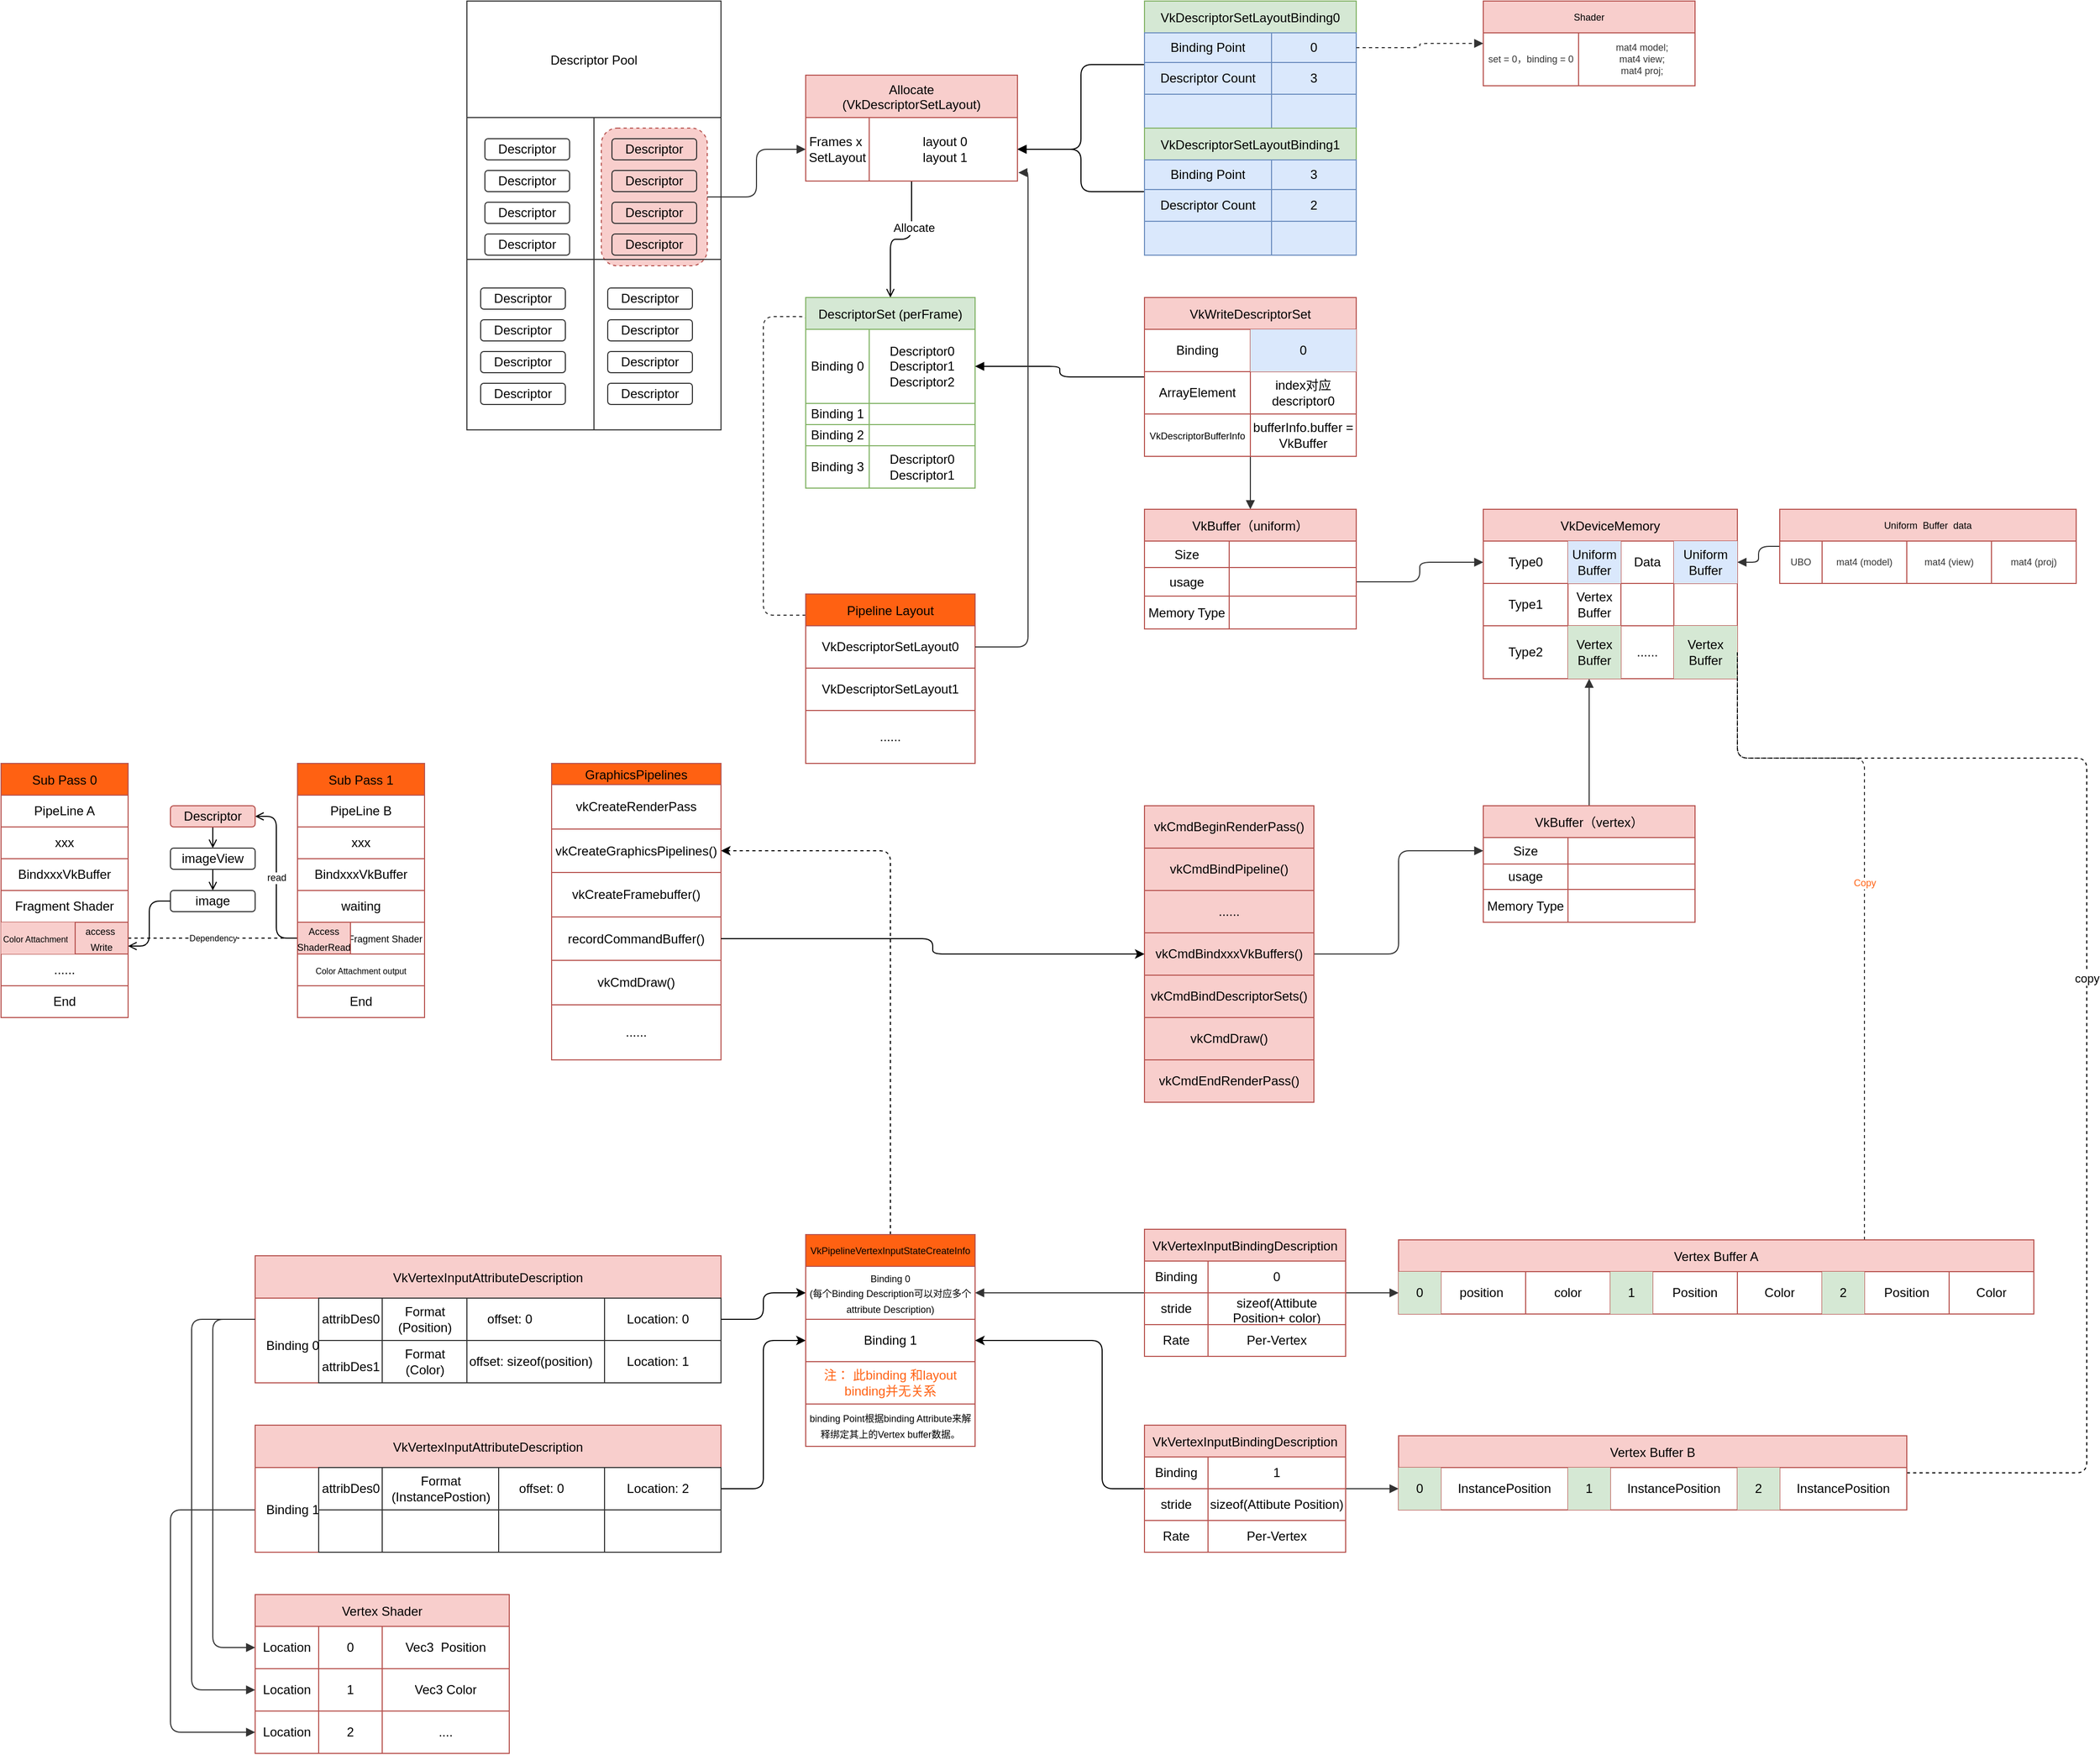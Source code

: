 <mxfile>
    <diagram id="BclO7nqqz9C-9j9-K7vy" name="Page-1">
        <mxGraphModel dx="2622" dy="565" grid="0" gridSize="10" guides="1" tooltips="1" connect="1" arrows="1" fold="1" page="1" pageScale="1" pageWidth="1654" pageHeight="2336" math="0" shadow="0">
            <root>
                <mxCell id="0"/>
                <mxCell id="184" value="Untitled Layer" parent="0"/>
                <mxCell id="398" value="" style="edgeStyle=orthogonalEdgeStyle;html=1;fontColor=default;endArrow=block;endFill=1;strokeColor=#333333;" parent="184" source="397" target="197" edge="1">
                    <mxGeometry relative="1" as="geometry"/>
                </mxCell>
                <mxCell id="397" value="" style="rounded=1;whiteSpace=wrap;html=1;sketch=0;strokeColor=#b85450;fillColor=#f8cecc;dashed=1;" parent="184" vertex="1">
                    <mxGeometry x="447" y="320" width="100" height="130" as="geometry"/>
                </mxCell>
                <mxCell id="315" value="" style="edgeStyle=orthogonalEdgeStyle;html=1;fontColor=default;endArrow=block;endFill=1;entryX=1;entryY=0.5;entryDx=0;entryDy=0;" parent="184" source="186" target="197" edge="1">
                    <mxGeometry relative="1" as="geometry">
                        <mxPoint x="800" y="335" as="targetPoint"/>
                    </mxGeometry>
                </mxCell>
                <mxCell id="186" value="VkDescriptorSetLayoutBinding0" style="shape=table;startSize=30;container=1;collapsible=0;childLayout=tableLayout;fillColor=#d5e8d4;strokeColor=#82b366;" parent="184" vertex="1">
                    <mxGeometry x="960" y="200" width="200" height="120" as="geometry"/>
                </mxCell>
                <mxCell id="187" value="" style="shape=partialRectangle;collapsible=0;dropTarget=0;pointerEvents=0;fillColor=none;top=0;left=0;bottom=0;right=0;points=[[0,0.5],[1,0.5]];portConstraint=eastwest;" parent="186" vertex="1">
                    <mxGeometry y="30" width="200" height="28" as="geometry"/>
                </mxCell>
                <mxCell id="188" value="Binding Point" style="shape=partialRectangle;html=1;whiteSpace=wrap;connectable=0;overflow=hidden;fillColor=#dae8fc;top=1;left=1;bottom=1;right=1;pointerEvents=1;perimeterSpacing=1;strokeColor=#6c8ebf;" parent="187" vertex="1">
                    <mxGeometry width="120" height="28" as="geometry">
                        <mxRectangle width="120" height="28" as="alternateBounds"/>
                    </mxGeometry>
                </mxCell>
                <mxCell id="189" value="0" style="shape=partialRectangle;html=1;whiteSpace=wrap;connectable=0;overflow=hidden;fillColor=#dae8fc;top=1;left=1;bottom=1;right=1;pointerEvents=1;perimeterSpacing=1;strokeColor=#6c8ebf;" parent="187" vertex="1">
                    <mxGeometry x="120" width="80" height="28" as="geometry">
                        <mxRectangle width="80" height="28" as="alternateBounds"/>
                    </mxGeometry>
                </mxCell>
                <mxCell id="190" value="" style="shape=partialRectangle;collapsible=0;dropTarget=0;pointerEvents=0;fillColor=none;top=0;left=0;bottom=0;right=0;points=[[0,0.5],[1,0.5]];portConstraint=eastwest;" parent="186" vertex="1">
                    <mxGeometry y="58" width="200" height="30" as="geometry"/>
                </mxCell>
                <mxCell id="191" value="Descriptor Count" style="shape=partialRectangle;html=1;whiteSpace=wrap;connectable=0;overflow=hidden;fillColor=#dae8fc;top=1;left=1;bottom=1;right=1;pointerEvents=1;strokeColor=#6c8ebf;deletable=1;labelBorderColor=none;spacing=2;perimeterSpacing=1;" parent="190" vertex="1">
                    <mxGeometry width="120" height="30" as="geometry">
                        <mxRectangle width="120" height="30" as="alternateBounds"/>
                    </mxGeometry>
                </mxCell>
                <mxCell id="192" value="3" style="shape=partialRectangle;html=1;whiteSpace=wrap;connectable=0;overflow=hidden;fillColor=#dae8fc;top=1;left=1;bottom=1;right=1;pointerEvents=1;strokeColor=#6c8ebf;deletable=1;labelBorderColor=none;spacing=2;perimeterSpacing=1;" parent="190" vertex="1">
                    <mxGeometry x="120" width="80" height="30" as="geometry">
                        <mxRectangle width="80" height="30" as="alternateBounds"/>
                    </mxGeometry>
                </mxCell>
                <mxCell id="193" value="" style="shape=partialRectangle;collapsible=0;dropTarget=0;pointerEvents=0;fillColor=none;top=0;left=0;bottom=0;right=0;points=[[0,0.5],[1,0.5]];portConstraint=eastwest;" parent="186" vertex="1">
                    <mxGeometry y="88" width="200" height="32" as="geometry"/>
                </mxCell>
                <mxCell id="194" value="" style="shape=partialRectangle;html=1;whiteSpace=wrap;connectable=0;overflow=hidden;fillColor=#dae8fc;top=1;left=1;bottom=1;right=1;pointerEvents=1;perimeterSpacing=1;strokeColor=#6c8ebf;" parent="193" vertex="1">
                    <mxGeometry width="120" height="32" as="geometry">
                        <mxRectangle width="120" height="32" as="alternateBounds"/>
                    </mxGeometry>
                </mxCell>
                <mxCell id="195" value="" style="shape=partialRectangle;html=1;whiteSpace=wrap;connectable=0;overflow=hidden;fillColor=#dae8fc;top=1;left=1;bottom=1;right=1;pointerEvents=1;perimeterSpacing=1;strokeColor=#6c8ebf;" parent="193" vertex="1">
                    <mxGeometry x="120" width="80" height="32" as="geometry">
                        <mxRectangle width="80" height="32" as="alternateBounds"/>
                    </mxGeometry>
                </mxCell>
                <mxCell id="321" value="" style="edgeStyle=orthogonalEdgeStyle;html=1;fontColor=default;endArrow=open;endFill=0;entryX=0.5;entryY=0;entryDx=0;entryDy=0;" parent="184" source="196" target="199" edge="1">
                    <mxGeometry relative="1" as="geometry">
                        <Array as="points"/>
                    </mxGeometry>
                </mxCell>
                <mxCell id="404" value="Allocate" style="edgeLabel;html=1;align=center;verticalAlign=middle;resizable=0;points=[];fontColor=default;" parent="321" vertex="1" connectable="0">
                    <mxGeometry x="-0.324" y="2" relative="1" as="geometry">
                        <mxPoint as="offset"/>
                    </mxGeometry>
                </mxCell>
                <mxCell id="196" value="Allocate&#10;(VkDescriptorSetLayout)" style="shape=table;startSize=40;container=1;collapsible=0;childLayout=tableLayout;fillColor=#f8cecc;strokeColor=#b85450;" parent="184" vertex="1">
                    <mxGeometry x="640" y="270" width="200" height="100" as="geometry"/>
                </mxCell>
                <mxCell id="197" value="" style="shape=partialRectangle;collapsible=0;dropTarget=0;pointerEvents=0;fillColor=none;top=0;left=0;bottom=0;right=0;points=[[0,0.5],[1,0.5]];portConstraint=eastwest;" parent="196" vertex="1">
                    <mxGeometry y="40" width="200" height="60" as="geometry"/>
                </mxCell>
                <mxCell id="399" value="&lt;span&gt;Frames x&amp;nbsp; SetLayout&lt;/span&gt;" style="shape=partialRectangle;html=1;whiteSpace=wrap;connectable=0;overflow=hidden;fillColor=none;top=0;left=0;bottom=0;right=0;pointerEvents=1;" parent="197" vertex="1">
                    <mxGeometry width="60" height="60" as="geometry">
                        <mxRectangle width="60" height="60" as="alternateBounds"/>
                    </mxGeometry>
                </mxCell>
                <mxCell id="198" value="&amp;nbsp;layout 0&lt;br&gt;&amp;nbsp;layout 1" style="shape=partialRectangle;html=1;whiteSpace=wrap;connectable=0;overflow=hidden;fillColor=none;top=0;left=0;bottom=0;right=0;pointerEvents=1;" parent="197" vertex="1">
                    <mxGeometry x="60" width="140" height="60" as="geometry">
                        <mxRectangle width="140" height="60" as="alternateBounds"/>
                    </mxGeometry>
                </mxCell>
                <mxCell id="199" value="DescriptorSet (perFrame)" style="shape=table;startSize=30;container=1;collapsible=0;childLayout=tableLayout;flipH=0;flipV=0;fillColor=#d5e8d4;strokeColor=#82b366;" parent="184" vertex="1">
                    <mxGeometry x="640" y="480" width="160" height="180" as="geometry"/>
                </mxCell>
                <mxCell id="200" value="" style="shape=partialRectangle;collapsible=0;dropTarget=0;pointerEvents=0;fillColor=none;top=0;left=0;bottom=0;right=0;points=[[0,0.5],[1,0.5]];portConstraint=eastwest;" parent="199" vertex="1">
                    <mxGeometry y="30" width="160" height="70" as="geometry"/>
                </mxCell>
                <mxCell id="201" value="Binding 0" style="shape=partialRectangle;html=1;whiteSpace=wrap;connectable=0;overflow=hidden;fillColor=none;top=0;left=0;bottom=0;right=0;pointerEvents=1;strokeColor=#333333;sketch=0;noLabel=0;allowArrows=1;" parent="200" vertex="1">
                    <mxGeometry width="60" height="70" as="geometry">
                        <mxRectangle width="60" height="70" as="alternateBounds"/>
                    </mxGeometry>
                </mxCell>
                <mxCell id="202" value="Descriptor0&lt;br&gt;Descriptor1&lt;br&gt;Descriptor2" style="shape=partialRectangle;html=1;whiteSpace=wrap;connectable=0;overflow=hidden;fillColor=none;top=0;left=0;bottom=0;right=0;pointerEvents=1;" parent="200" vertex="1">
                    <mxGeometry x="60" width="100" height="70" as="geometry">
                        <mxRectangle width="100" height="70" as="alternateBounds"/>
                    </mxGeometry>
                </mxCell>
                <mxCell id="206" value="" style="shape=partialRectangle;collapsible=0;dropTarget=0;pointerEvents=0;fillColor=none;top=0;left=0;bottom=0;right=0;points=[[0,0.5],[1,0.5]];portConstraint=eastwest;" parent="199" vertex="1">
                    <mxGeometry y="100" width="160" height="20" as="geometry"/>
                </mxCell>
                <mxCell id="207" value="Binding 1" style="shape=partialRectangle;html=1;whiteSpace=wrap;connectable=0;overflow=hidden;fillColor=none;top=0;left=0;bottom=0;right=0;pointerEvents=1;" parent="206" vertex="1">
                    <mxGeometry width="60" height="20" as="geometry">
                        <mxRectangle width="60" height="20" as="alternateBounds"/>
                    </mxGeometry>
                </mxCell>
                <mxCell id="208" value="" style="shape=partialRectangle;html=1;whiteSpace=wrap;connectable=0;overflow=hidden;fillColor=none;top=0;left=0;bottom=0;right=0;pointerEvents=1;" parent="206" vertex="1">
                    <mxGeometry x="60" width="100" height="20" as="geometry">
                        <mxRectangle width="100" height="20" as="alternateBounds"/>
                    </mxGeometry>
                </mxCell>
                <mxCell id="209" value="" style="shape=partialRectangle;collapsible=0;dropTarget=0;pointerEvents=0;fillColor=none;top=0;left=0;bottom=0;right=0;points=[[0,0.5],[1,0.5]];portConstraint=eastwest;" parent="199" vertex="1">
                    <mxGeometry y="120" width="160" height="20" as="geometry"/>
                </mxCell>
                <mxCell id="210" value="Binding 2" style="shape=partialRectangle;html=1;whiteSpace=wrap;connectable=0;overflow=hidden;fillColor=none;top=0;left=0;bottom=0;right=0;pointerEvents=1;" parent="209" vertex="1">
                    <mxGeometry width="60" height="20" as="geometry">
                        <mxRectangle width="60" height="20" as="alternateBounds"/>
                    </mxGeometry>
                </mxCell>
                <mxCell id="211" value="" style="shape=partialRectangle;html=1;whiteSpace=wrap;connectable=0;overflow=hidden;fillColor=none;top=0;left=0;bottom=0;right=0;pointerEvents=1;" parent="209" vertex="1">
                    <mxGeometry x="60" width="100" height="20" as="geometry">
                        <mxRectangle width="100" height="20" as="alternateBounds"/>
                    </mxGeometry>
                </mxCell>
                <mxCell id="212" value="" style="shape=partialRectangle;collapsible=0;dropTarget=0;pointerEvents=0;fillColor=none;top=0;left=0;bottom=0;right=0;points=[[0,0.5],[1,0.5]];portConstraint=eastwest;" parent="199" vertex="1">
                    <mxGeometry y="140" width="160" height="40" as="geometry"/>
                </mxCell>
                <mxCell id="213" value="Binding 3" style="shape=partialRectangle;html=1;whiteSpace=wrap;connectable=0;overflow=hidden;fillColor=none;top=0;left=0;bottom=0;right=0;pointerEvents=1;" parent="212" vertex="1">
                    <mxGeometry width="60" height="40" as="geometry">
                        <mxRectangle width="60" height="40" as="alternateBounds"/>
                    </mxGeometry>
                </mxCell>
                <mxCell id="214" value="&lt;span&gt;Descriptor0&lt;/span&gt;&lt;br&gt;&lt;span&gt;Descriptor1&lt;/span&gt;" style="shape=partialRectangle;html=1;whiteSpace=wrap;connectable=0;overflow=hidden;fillColor=none;top=0;left=0;bottom=0;right=0;pointerEvents=1;" parent="212" vertex="1">
                    <mxGeometry x="60" width="100" height="40" as="geometry">
                        <mxRectangle width="100" height="40" as="alternateBounds"/>
                    </mxGeometry>
                </mxCell>
                <mxCell id="357" value="" style="edgeStyle=orthogonalEdgeStyle;html=1;fontColor=default;endArrow=block;endFill=1;entryX=1;entryY=0.5;entryDx=0;entryDy=0;" parent="184" source="215" target="200" edge="1">
                    <mxGeometry relative="1" as="geometry">
                        <mxPoint x="880" y="535" as="targetPoint"/>
                    </mxGeometry>
                </mxCell>
                <mxCell id="358" value="" style="edgeStyle=orthogonalEdgeStyle;html=1;fontColor=default;endArrow=block;endFill=1;strokeColor=#333333;entryX=0.5;entryY=0;entryDx=0;entryDy=0;" parent="184" source="215" target="322" edge="1">
                    <mxGeometry relative="1" as="geometry">
                        <mxPoint x="1060" y="660" as="targetPoint"/>
                    </mxGeometry>
                </mxCell>
                <mxCell id="215" value="VkWriteDescriptorSet" style="shape=table;startSize=30;container=1;collapsible=0;childLayout=tableLayout;fillColor=#f8cecc;strokeColor=#b85450;" parent="184" vertex="1">
                    <mxGeometry x="960" y="480" width="200" height="150" as="geometry"/>
                </mxCell>
                <mxCell id="216" value="" style="shape=partialRectangle;collapsible=0;dropTarget=0;pointerEvents=0;fillColor=none;top=0;left=0;bottom=0;right=0;points=[[0,0.5],[1,0.5]];portConstraint=eastwest;" parent="215" vertex="1">
                    <mxGeometry y="30" width="200" height="40" as="geometry"/>
                </mxCell>
                <mxCell id="217" value="Binding" style="shape=partialRectangle;html=1;whiteSpace=wrap;connectable=0;overflow=hidden;fillColor=none;top=0;left=0;bottom=0;right=0;pointerEvents=1;" parent="216" vertex="1">
                    <mxGeometry width="100" height="40" as="geometry">
                        <mxRectangle width="100" height="40" as="alternateBounds"/>
                    </mxGeometry>
                </mxCell>
                <mxCell id="218" value="0" style="shape=partialRectangle;html=1;whiteSpace=wrap;connectable=0;overflow=hidden;fillColor=#dae8fc;top=0;left=0;bottom=0;right=0;pointerEvents=1;strokeColor=#6c8ebf;" parent="216" vertex="1">
                    <mxGeometry x="100" width="100" height="40" as="geometry">
                        <mxRectangle width="100" height="40" as="alternateBounds"/>
                    </mxGeometry>
                </mxCell>
                <mxCell id="617" style="shape=partialRectangle;collapsible=0;dropTarget=0;pointerEvents=0;fillColor=none;top=0;left=0;bottom=0;right=0;points=[[0,0.5],[1,0.5]];portConstraint=eastwest;" parent="215" vertex="1">
                    <mxGeometry y="70" width="200" height="40" as="geometry"/>
                </mxCell>
                <mxCell id="618" value="ArrayElement" style="shape=partialRectangle;html=1;whiteSpace=wrap;connectable=0;overflow=hidden;fillColor=none;top=0;left=0;bottom=0;right=0;pointerEvents=1;" parent="617" vertex="1">
                    <mxGeometry width="100" height="40" as="geometry">
                        <mxRectangle width="100" height="40" as="alternateBounds"/>
                    </mxGeometry>
                </mxCell>
                <mxCell id="619" value="index对应descriptor0" style="shape=partialRectangle;html=1;whiteSpace=wrap;connectable=0;overflow=hidden;fillColor=none;top=0;left=0;bottom=0;right=0;pointerEvents=1;" parent="617" vertex="1">
                    <mxGeometry x="100" width="100" height="40" as="geometry">
                        <mxRectangle width="100" height="40" as="alternateBounds"/>
                    </mxGeometry>
                </mxCell>
                <mxCell id="219" value="" style="shape=partialRectangle;collapsible=0;dropTarget=0;pointerEvents=0;fillColor=none;top=0;left=0;bottom=0;right=0;points=[[0,0.5],[1,0.5]];portConstraint=eastwest;" parent="215" vertex="1">
                    <mxGeometry y="110" width="200" height="40" as="geometry"/>
                </mxCell>
                <mxCell id="220" value="&lt;font style=&quot;font-size: 9px&quot;&gt;VkDescriptorBufferInfo&lt;/font&gt;" style="shape=partialRectangle;html=1;whiteSpace=wrap;connectable=0;overflow=hidden;fillColor=none;top=0;left=0;bottom=0;right=0;pointerEvents=1;" parent="219" vertex="1">
                    <mxGeometry width="100" height="40" as="geometry">
                        <mxRectangle width="100" height="40" as="alternateBounds"/>
                    </mxGeometry>
                </mxCell>
                <mxCell id="221" value="bufferInfo.buffer = VkBuffer" style="shape=partialRectangle;html=1;whiteSpace=wrap;connectable=0;overflow=hidden;fillColor=none;top=0;left=0;bottom=0;right=0;pointerEvents=1;" parent="219" vertex="1">
                    <mxGeometry x="100" width="100" height="40" as="geometry">
                        <mxRectangle width="100" height="40" as="alternateBounds"/>
                    </mxGeometry>
                </mxCell>
                <mxCell id="316" value="" style="edgeStyle=orthogonalEdgeStyle;html=1;fontColor=default;endArrow=block;endFill=1;entryX=1;entryY=0.5;entryDx=0;entryDy=0;" parent="184" source="305" target="197" edge="1">
                    <mxGeometry relative="1" as="geometry">
                        <mxPoint x="900" y="370" as="targetPoint"/>
                    </mxGeometry>
                </mxCell>
                <mxCell id="305" value="VkDescriptorSetLayoutBinding1" style="shape=table;startSize=30;container=1;collapsible=0;childLayout=tableLayout;fillColor=#d5e8d4;strokeColor=#82b366;" parent="184" vertex="1">
                    <mxGeometry x="960" y="320" width="200" height="120" as="geometry"/>
                </mxCell>
                <mxCell id="306" value="" style="shape=partialRectangle;collapsible=0;dropTarget=0;pointerEvents=0;fillColor=none;top=0;left=0;bottom=0;right=0;points=[[0,0.5],[1,0.5]];portConstraint=eastwest;" parent="305" vertex="1">
                    <mxGeometry y="30" width="200" height="28" as="geometry"/>
                </mxCell>
                <mxCell id="307" value="Binding Point" style="shape=partialRectangle;html=1;whiteSpace=wrap;connectable=0;overflow=hidden;fillColor=#dae8fc;top=1;left=1;bottom=1;right=1;pointerEvents=1;strokeColor=#6c8ebf;" parent="306" vertex="1">
                    <mxGeometry width="120" height="28" as="geometry">
                        <mxRectangle width="120" height="28" as="alternateBounds"/>
                    </mxGeometry>
                </mxCell>
                <mxCell id="308" value="3" style="shape=partialRectangle;html=1;whiteSpace=wrap;connectable=0;overflow=hidden;fillColor=#dae8fc;top=1;left=1;bottom=1;right=1;pointerEvents=1;strokeColor=#6c8ebf;" parent="306" vertex="1">
                    <mxGeometry x="120" width="80" height="28" as="geometry">
                        <mxRectangle width="80" height="28" as="alternateBounds"/>
                    </mxGeometry>
                </mxCell>
                <mxCell id="309" value="" style="shape=partialRectangle;collapsible=0;dropTarget=0;pointerEvents=0;fillColor=none;top=0;left=0;bottom=0;right=0;points=[[0,0.5],[1,0.5]];portConstraint=eastwest;" parent="305" vertex="1">
                    <mxGeometry y="58" width="200" height="30" as="geometry"/>
                </mxCell>
                <mxCell id="310" value="Descriptor Count" style="shape=partialRectangle;html=1;whiteSpace=wrap;connectable=0;overflow=hidden;fillColor=#dae8fc;top=1;left=1;bottom=1;right=1;pointerEvents=1;strokeColor=#6c8ebf;deletable=1;labelBorderColor=none;spacing=2;" parent="309" vertex="1">
                    <mxGeometry width="120" height="30" as="geometry">
                        <mxRectangle width="120" height="30" as="alternateBounds"/>
                    </mxGeometry>
                </mxCell>
                <mxCell id="311" value="2" style="shape=partialRectangle;html=1;whiteSpace=wrap;connectable=0;overflow=hidden;fillColor=#dae8fc;top=1;left=1;bottom=1;right=1;pointerEvents=1;strokeColor=#6c8ebf;deletable=1;labelBorderColor=none;spacing=2;" parent="309" vertex="1">
                    <mxGeometry x="120" width="80" height="30" as="geometry">
                        <mxRectangle width="80" height="30" as="alternateBounds"/>
                    </mxGeometry>
                </mxCell>
                <mxCell id="312" value="" style="shape=partialRectangle;collapsible=0;dropTarget=0;pointerEvents=0;fillColor=none;top=0;left=0;bottom=0;right=0;points=[[0,0.5],[1,0.5]];portConstraint=eastwest;" parent="305" vertex="1">
                    <mxGeometry y="88" width="200" height="32" as="geometry"/>
                </mxCell>
                <mxCell id="313" value="" style="shape=partialRectangle;html=1;whiteSpace=wrap;connectable=0;overflow=hidden;fillColor=#dae8fc;top=1;left=1;bottom=1;right=1;pointerEvents=1;strokeColor=#6c8ebf;" parent="312" vertex="1">
                    <mxGeometry width="120" height="32" as="geometry">
                        <mxRectangle width="120" height="32" as="alternateBounds"/>
                    </mxGeometry>
                </mxCell>
                <mxCell id="314" value="" style="shape=partialRectangle;html=1;whiteSpace=wrap;connectable=0;overflow=hidden;fillColor=#dae8fc;top=1;left=1;bottom=1;right=1;pointerEvents=1;strokeColor=#6c8ebf;" parent="312" vertex="1">
                    <mxGeometry x="120" width="80" height="32" as="geometry">
                        <mxRectangle width="80" height="32" as="alternateBounds"/>
                    </mxGeometry>
                </mxCell>
                <mxCell id="359" value="" style="edgeStyle=orthogonalEdgeStyle;html=1;fontColor=default;endArrow=block;endFill=1;strokeColor=#333333;exitX=1;exitY=0.5;exitDx=0;exitDy=0;" parent="184" source="326" target="333" edge="1">
                    <mxGeometry relative="1" as="geometry"/>
                </mxCell>
                <mxCell id="322" value="VkBuffer（uniform）" style="shape=table;startSize=30;container=1;collapsible=0;childLayout=tableLayout;sketch=0;strokeColor=#b85450;fillColor=#f8cecc;" parent="184" vertex="1">
                    <mxGeometry x="960" y="680" width="200" height="113.014" as="geometry"/>
                </mxCell>
                <mxCell id="323" value="" style="shape=partialRectangle;collapsible=0;dropTarget=0;pointerEvents=0;fillColor=none;top=0;left=0;bottom=0;right=0;points=[[0,0.5],[1,0.5]];portConstraint=eastwest;sketch=0;fontColor=default;strokeColor=#333333;" parent="322" vertex="1">
                    <mxGeometry y="30" width="200" height="25" as="geometry"/>
                </mxCell>
                <mxCell id="324" value="Size" style="shape=partialRectangle;html=1;whiteSpace=wrap;connectable=0;overflow=hidden;fillColor=none;top=0;left=0;bottom=0;right=0;pointerEvents=1;sketch=0;fontColor=default;strokeColor=#333333;" parent="323" vertex="1">
                    <mxGeometry width="80" height="25" as="geometry">
                        <mxRectangle width="80" height="25" as="alternateBounds"/>
                    </mxGeometry>
                </mxCell>
                <mxCell id="325" value="" style="shape=partialRectangle;html=1;whiteSpace=wrap;connectable=0;overflow=hidden;fillColor=none;top=0;left=0;bottom=0;right=0;pointerEvents=1;sketch=0;fontColor=default;strokeColor=#333333;" parent="323" vertex="1">
                    <mxGeometry x="80" width="120" height="25" as="geometry">
                        <mxRectangle width="120" height="25" as="alternateBounds"/>
                    </mxGeometry>
                </mxCell>
                <mxCell id="326" value="" style="shape=partialRectangle;collapsible=0;dropTarget=0;pointerEvents=0;fillColor=none;top=0;left=0;bottom=0;right=0;points=[[0,0.5],[1,0.5]];portConstraint=eastwest;sketch=0;fontColor=default;strokeColor=#333333;" parent="322" vertex="1">
                    <mxGeometry y="55" width="200" height="27" as="geometry"/>
                </mxCell>
                <mxCell id="327" value="usage" style="shape=partialRectangle;html=1;whiteSpace=wrap;connectable=0;overflow=hidden;fillColor=none;top=0;left=0;bottom=0;right=0;pointerEvents=1;sketch=0;fontColor=default;strokeColor=#333333;" parent="326" vertex="1">
                    <mxGeometry width="80" height="27" as="geometry">
                        <mxRectangle width="80" height="27" as="alternateBounds"/>
                    </mxGeometry>
                </mxCell>
                <mxCell id="328" value="" style="shape=partialRectangle;html=1;whiteSpace=wrap;connectable=0;overflow=hidden;fillColor=none;top=0;left=0;bottom=0;right=0;pointerEvents=1;sketch=0;fontColor=default;strokeColor=#333333;" parent="326" vertex="1">
                    <mxGeometry x="80" width="120" height="27" as="geometry">
                        <mxRectangle width="120" height="27" as="alternateBounds"/>
                    </mxGeometry>
                </mxCell>
                <mxCell id="329" value="" style="shape=partialRectangle;collapsible=0;dropTarget=0;pointerEvents=0;fillColor=none;top=0;left=0;bottom=0;right=0;points=[[0,0.5],[1,0.5]];portConstraint=eastwest;sketch=0;fontColor=default;strokeColor=#333333;" parent="322" vertex="1">
                    <mxGeometry y="82" width="200" height="31" as="geometry"/>
                </mxCell>
                <mxCell id="330" value="Memory Type" style="shape=partialRectangle;html=1;whiteSpace=wrap;connectable=0;overflow=hidden;fillColor=none;top=0;left=0;bottom=0;right=0;pointerEvents=1;sketch=0;fontColor=default;strokeColor=#333333;" parent="329" vertex="1">
                    <mxGeometry width="80" height="31" as="geometry">
                        <mxRectangle width="80" height="31" as="alternateBounds"/>
                    </mxGeometry>
                </mxCell>
                <mxCell id="331" value="" style="shape=partialRectangle;html=1;whiteSpace=wrap;connectable=0;overflow=hidden;fillColor=none;top=0;left=0;bottom=0;right=0;pointerEvents=1;sketch=0;fontColor=default;strokeColor=#333333;" parent="329" vertex="1">
                    <mxGeometry x="80" width="120" height="31" as="geometry">
                        <mxRectangle width="120" height="31" as="alternateBounds"/>
                    </mxGeometry>
                </mxCell>
                <mxCell id="332" value="VkDeviceMemory" style="shape=table;startSize=30;container=1;collapsible=0;childLayout=tableLayout;sketch=0;strokeColor=#b85450;fillColor=#f8cecc;" parent="184" vertex="1">
                    <mxGeometry x="1280" y="680" width="240" height="160" as="geometry"/>
                </mxCell>
                <mxCell id="333" value="" style="shape=partialRectangle;collapsible=0;dropTarget=0;pointerEvents=0;fillColor=none;top=0;left=0;bottom=0;right=0;points=[[0,0.5],[1,0.5]];portConstraint=eastwest;sketch=0;fontColor=default;strokeColor=#333333;" parent="332" vertex="1">
                    <mxGeometry y="30" width="240" height="40" as="geometry"/>
                </mxCell>
                <mxCell id="334" value="&lt;span&gt;Type0&lt;/span&gt;" style="shape=partialRectangle;html=1;whiteSpace=wrap;connectable=0;overflow=hidden;fillColor=none;top=0;left=0;bottom=0;right=0;pointerEvents=1;sketch=0;fontColor=default;strokeColor=#333333;" parent="333" vertex="1">
                    <mxGeometry width="80" height="40" as="geometry">
                        <mxRectangle width="80" height="40" as="alternateBounds"/>
                    </mxGeometry>
                </mxCell>
                <mxCell id="335" value="Uniform Buffer" style="shape=partialRectangle;html=1;whiteSpace=wrap;connectable=0;overflow=hidden;fillColor=#dae8fc;top=0;left=0;bottom=0;right=0;pointerEvents=1;sketch=0;strokeColor=#6c8ebf;" parent="333" vertex="1">
                    <mxGeometry x="80" width="50" height="40" as="geometry">
                        <mxRectangle width="50" height="40" as="alternateBounds"/>
                    </mxGeometry>
                </mxCell>
                <mxCell id="342" value="Data" style="shape=partialRectangle;html=1;whiteSpace=wrap;connectable=0;overflow=hidden;fillColor=none;top=0;left=0;bottom=0;right=0;pointerEvents=1;sketch=0;fontColor=default;strokeColor=#333333;" parent="333" vertex="1">
                    <mxGeometry x="130" width="50" height="40" as="geometry">
                        <mxRectangle width="50" height="40" as="alternateBounds"/>
                    </mxGeometry>
                </mxCell>
                <mxCell id="351" value="Uniform Buffer" style="shape=partialRectangle;html=1;whiteSpace=wrap;connectable=0;overflow=hidden;fillColor=#dae8fc;top=0;left=0;bottom=0;right=0;pointerEvents=1;sketch=0;strokeColor=#6c8ebf;" parent="333" vertex="1">
                    <mxGeometry x="180" width="60" height="40" as="geometry">
                        <mxRectangle width="60" height="40" as="alternateBounds"/>
                    </mxGeometry>
                </mxCell>
                <mxCell id="336" value="" style="shape=partialRectangle;collapsible=0;dropTarget=0;pointerEvents=0;fillColor=none;top=0;left=0;bottom=0;right=0;points=[[0,0.5],[1,0.5]];portConstraint=eastwest;sketch=0;fontColor=default;strokeColor=#333333;" parent="332" vertex="1">
                    <mxGeometry y="70" width="240" height="40" as="geometry"/>
                </mxCell>
                <mxCell id="337" value="&lt;span&gt;Type1&lt;/span&gt;" style="shape=partialRectangle;html=1;whiteSpace=wrap;connectable=0;overflow=hidden;fillColor=none;top=0;left=0;bottom=0;right=0;pointerEvents=1;sketch=0;fontColor=default;strokeColor=#333333;" parent="336" vertex="1">
                    <mxGeometry width="80" height="40" as="geometry">
                        <mxRectangle width="80" height="40" as="alternateBounds"/>
                    </mxGeometry>
                </mxCell>
                <mxCell id="338" value="Vertex&lt;br&gt;Buffer" style="shape=partialRectangle;html=1;whiteSpace=wrap;connectable=0;overflow=hidden;fillColor=none;top=0;left=0;bottom=0;right=0;pointerEvents=1;sketch=0;fontColor=default;strokeColor=#333333;" parent="336" vertex="1">
                    <mxGeometry x="80" width="50" height="40" as="geometry">
                        <mxRectangle width="50" height="40" as="alternateBounds"/>
                    </mxGeometry>
                </mxCell>
                <mxCell id="343" style="shape=partialRectangle;html=1;whiteSpace=wrap;connectable=0;overflow=hidden;fillColor=none;top=0;left=0;bottom=0;right=0;pointerEvents=1;sketch=0;fontColor=default;strokeColor=#333333;" parent="336" vertex="1">
                    <mxGeometry x="130" width="50" height="40" as="geometry">
                        <mxRectangle width="50" height="40" as="alternateBounds"/>
                    </mxGeometry>
                </mxCell>
                <mxCell id="352" style="shape=partialRectangle;html=1;whiteSpace=wrap;connectable=0;overflow=hidden;fillColor=none;top=0;left=0;bottom=0;right=0;pointerEvents=1;sketch=0;fontColor=default;strokeColor=#333333;" parent="336" vertex="1">
                    <mxGeometry x="180" width="60" height="40" as="geometry">
                        <mxRectangle width="60" height="40" as="alternateBounds"/>
                    </mxGeometry>
                </mxCell>
                <mxCell id="339" value="" style="shape=partialRectangle;collapsible=0;dropTarget=0;pointerEvents=0;fillColor=none;top=0;left=0;bottom=0;right=0;points=[[0,0.5],[1,0.5]];portConstraint=eastwest;sketch=0;fontColor=default;strokeColor=#333333;" parent="332" vertex="1">
                    <mxGeometry y="110" width="240" height="50" as="geometry"/>
                </mxCell>
                <mxCell id="340" value="Type2" style="shape=partialRectangle;html=1;whiteSpace=wrap;connectable=0;overflow=hidden;fillColor=none;top=0;left=0;bottom=0;right=0;pointerEvents=1;sketch=0;fontColor=default;strokeColor=#333333;" parent="339" vertex="1">
                    <mxGeometry width="80" height="50" as="geometry">
                        <mxRectangle width="80" height="50" as="alternateBounds"/>
                    </mxGeometry>
                </mxCell>
                <mxCell id="341" value="Vertex&lt;br&gt;Buffer" style="shape=partialRectangle;html=1;whiteSpace=wrap;connectable=0;overflow=hidden;fillColor=#d5e8d4;top=0;left=0;bottom=0;right=0;pointerEvents=1;sketch=0;strokeColor=#82b366;" parent="339" vertex="1">
                    <mxGeometry x="80" width="50" height="50" as="geometry">
                        <mxRectangle width="50" height="50" as="alternateBounds"/>
                    </mxGeometry>
                </mxCell>
                <mxCell id="344" value="......" style="shape=partialRectangle;html=1;whiteSpace=wrap;connectable=0;overflow=hidden;fillColor=none;top=0;left=0;bottom=0;right=0;pointerEvents=1;sketch=0;fontColor=default;strokeColor=#333333;" parent="339" vertex="1">
                    <mxGeometry x="130" width="50" height="50" as="geometry">
                        <mxRectangle width="50" height="50" as="alternateBounds"/>
                    </mxGeometry>
                </mxCell>
                <mxCell id="353" value="&lt;span&gt;Vertex&lt;/span&gt;&lt;br&gt;&lt;span&gt;Buffer&lt;/span&gt;" style="shape=partialRectangle;html=1;whiteSpace=wrap;connectable=0;overflow=hidden;fillColor=#d5e8d4;top=0;left=0;bottom=0;right=0;pointerEvents=1;sketch=0;strokeColor=#82b366;" parent="339" vertex="1">
                    <mxGeometry x="180" width="60" height="50" as="geometry">
                        <mxRectangle width="60" height="50" as="alternateBounds"/>
                    </mxGeometry>
                </mxCell>
                <mxCell id="374" value="Descriptor Pool" style="shape=table;startSize=110;container=1;collapsible=0;childLayout=tableLayout;sketch=0;fontColor=default;strokeColor=#333333;fillColor=none;" parent="184" vertex="1">
                    <mxGeometry x="320" y="200" width="240" height="405" as="geometry"/>
                </mxCell>
                <mxCell id="375" value="" style="shape=partialRectangle;collapsible=0;dropTarget=0;pointerEvents=0;fillColor=none;top=0;left=0;bottom=0;right=0;points=[[0,0.5],[1,0.5]];portConstraint=eastwest;sketch=0;fontColor=default;strokeColor=#333333;" parent="374" vertex="1">
                    <mxGeometry y="110" width="240" height="134" as="geometry"/>
                </mxCell>
                <mxCell id="376" value="" style="shape=partialRectangle;html=1;whiteSpace=wrap;connectable=0;overflow=hidden;fillColor=none;top=0;left=0;bottom=0;right=0;pointerEvents=1;sketch=0;fontColor=default;strokeColor=#333333;" parent="375" vertex="1">
                    <mxGeometry width="120" height="134" as="geometry">
                        <mxRectangle width="120" height="134" as="alternateBounds"/>
                    </mxGeometry>
                </mxCell>
                <mxCell id="377" value="" style="shape=partialRectangle;html=1;whiteSpace=wrap;connectable=0;overflow=hidden;fillColor=none;top=0;left=0;bottom=0;right=0;pointerEvents=1;sketch=0;fontColor=default;strokeColor=#333333;" parent="375" vertex="1">
                    <mxGeometry x="120" width="120" height="134" as="geometry">
                        <mxRectangle width="120" height="134" as="alternateBounds"/>
                    </mxGeometry>
                </mxCell>
                <mxCell id="378" value="" style="shape=partialRectangle;collapsible=0;dropTarget=0;pointerEvents=0;fillColor=none;top=0;left=0;bottom=0;right=0;points=[[0,0.5],[1,0.5]];portConstraint=eastwest;sketch=0;fontColor=default;strokeColor=#333333;" parent="374" vertex="1">
                    <mxGeometry y="244" width="240" height="161" as="geometry"/>
                </mxCell>
                <mxCell id="379" value="" style="shape=partialRectangle;html=1;whiteSpace=wrap;connectable=0;overflow=hidden;fillColor=none;top=0;left=0;bottom=0;right=0;pointerEvents=1;sketch=0;fontColor=default;strokeColor=#333333;" parent="378" vertex="1">
                    <mxGeometry width="120" height="161" as="geometry">
                        <mxRectangle width="120" height="161" as="alternateBounds"/>
                    </mxGeometry>
                </mxCell>
                <mxCell id="380" value="" style="shape=partialRectangle;html=1;whiteSpace=wrap;connectable=0;overflow=hidden;fillColor=none;top=0;left=0;bottom=0;right=0;pointerEvents=1;sketch=0;fontColor=default;strokeColor=#333333;" parent="378" vertex="1">
                    <mxGeometry x="120" width="120" height="161" as="geometry">
                        <mxRectangle width="120" height="161" as="alternateBounds"/>
                    </mxGeometry>
                </mxCell>
                <mxCell id="381" value="Descriptor" style="rounded=1;whiteSpace=wrap;html=1;sketch=0;fontColor=default;strokeColor=#333333;fillColor=none;" parent="184" vertex="1">
                    <mxGeometry x="457" y="390" width="80" height="20" as="geometry"/>
                </mxCell>
                <mxCell id="382" value="Descriptor" style="rounded=1;whiteSpace=wrap;html=1;sketch=0;fontColor=default;strokeColor=#333333;fillColor=none;" parent="184" vertex="1">
                    <mxGeometry x="457" y="420" width="80" height="20" as="geometry"/>
                </mxCell>
                <mxCell id="383" value="Descriptor" style="rounded=1;whiteSpace=wrap;html=1;sketch=0;fontColor=default;strokeColor=#333333;fillColor=none;" parent="184" vertex="1">
                    <mxGeometry x="457" y="330" width="80" height="20" as="geometry"/>
                </mxCell>
                <mxCell id="384" value="Descriptor" style="rounded=1;whiteSpace=wrap;html=1;sketch=0;fontColor=default;strokeColor=#333333;fillColor=none;" parent="184" vertex="1">
                    <mxGeometry x="457" y="360" width="80" height="20" as="geometry"/>
                </mxCell>
                <mxCell id="385" value="Descriptor" style="rounded=1;whiteSpace=wrap;html=1;sketch=0;fontColor=default;strokeColor=#333333;fillColor=none;" parent="184" vertex="1">
                    <mxGeometry x="337" y="390" width="80" height="20" as="geometry"/>
                </mxCell>
                <mxCell id="386" value="Descriptor" style="rounded=1;whiteSpace=wrap;html=1;sketch=0;fontColor=default;strokeColor=#333333;fillColor=none;" parent="184" vertex="1">
                    <mxGeometry x="337" y="420" width="80" height="20" as="geometry"/>
                </mxCell>
                <mxCell id="387" value="Descriptor" style="rounded=1;whiteSpace=wrap;html=1;sketch=0;fontColor=default;strokeColor=#333333;fillColor=none;" parent="184" vertex="1">
                    <mxGeometry x="337" y="330" width="80" height="20" as="geometry"/>
                </mxCell>
                <mxCell id="388" value="Descriptor" style="rounded=1;whiteSpace=wrap;html=1;sketch=0;fontColor=default;strokeColor=#333333;fillColor=none;" parent="184" vertex="1">
                    <mxGeometry x="337" y="360" width="80" height="20" as="geometry"/>
                </mxCell>
                <mxCell id="389" value="Descriptor" style="rounded=1;whiteSpace=wrap;html=1;sketch=0;fontColor=default;strokeColor=#333333;fillColor=none;" parent="184" vertex="1">
                    <mxGeometry x="333" y="531" width="80" height="20" as="geometry"/>
                </mxCell>
                <mxCell id="390" value="Descriptor" style="rounded=1;whiteSpace=wrap;html=1;sketch=0;fontColor=default;strokeColor=#333333;fillColor=none;" parent="184" vertex="1">
                    <mxGeometry x="333" y="561" width="80" height="20" as="geometry"/>
                </mxCell>
                <mxCell id="391" value="Descriptor" style="rounded=1;whiteSpace=wrap;html=1;sketch=0;fontColor=default;strokeColor=#333333;fillColor=none;" parent="184" vertex="1">
                    <mxGeometry x="333" y="471" width="80" height="20" as="geometry"/>
                </mxCell>
                <mxCell id="392" value="Descriptor" style="rounded=1;whiteSpace=wrap;html=1;sketch=0;fontColor=default;strokeColor=#333333;fillColor=none;" parent="184" vertex="1">
                    <mxGeometry x="333" y="501" width="80" height="20" as="geometry"/>
                </mxCell>
                <mxCell id="393" value="Descriptor" style="rounded=1;whiteSpace=wrap;html=1;sketch=0;fontColor=default;strokeColor=#333333;fillColor=none;" parent="184" vertex="1">
                    <mxGeometry x="453" y="531" width="80" height="20" as="geometry"/>
                </mxCell>
                <mxCell id="394" value="Descriptor" style="rounded=1;whiteSpace=wrap;html=1;sketch=0;fontColor=default;strokeColor=#333333;fillColor=none;" parent="184" vertex="1">
                    <mxGeometry x="453" y="561" width="80" height="20" as="geometry"/>
                </mxCell>
                <mxCell id="395" value="Descriptor" style="rounded=1;whiteSpace=wrap;html=1;sketch=0;fontColor=default;strokeColor=#333333;fillColor=none;" parent="184" vertex="1">
                    <mxGeometry x="453" y="471" width="80" height="20" as="geometry"/>
                </mxCell>
                <mxCell id="396" value="Descriptor" style="rounded=1;whiteSpace=wrap;html=1;sketch=0;fontColor=default;strokeColor=#333333;fillColor=none;" parent="184" vertex="1">
                    <mxGeometry x="453" y="501" width="80" height="20" as="geometry"/>
                </mxCell>
                <mxCell id="586" value="" style="edgeStyle=orthogonalEdgeStyle;html=1;dashed=1;fontSize=9;fontColor=#FF6112;endArrow=none;endFill=0;strokeColor=#333333;entryX=-0.005;entryY=0.107;entryDx=0;entryDy=0;entryPerimeter=0;" parent="184" source="412" target="199" edge="1">
                    <mxGeometry relative="1" as="geometry">
                        <mxPoint x="560" y="840" as="targetPoint"/>
                        <Array as="points">
                            <mxPoint x="600" y="780"/>
                            <mxPoint x="600" y="498"/>
                        </Array>
                    </mxGeometry>
                </mxCell>
                <mxCell id="412" value="Pipeline Layout" style="shape=table;startSize=30;container=1;collapsible=0;childLayout=tableLayout;sketch=0;strokeColor=#b85450;fillColor=#FF6112;" parent="184" vertex="1">
                    <mxGeometry x="640" y="760" width="160" height="160" as="geometry"/>
                </mxCell>
                <mxCell id="413" value="" style="shape=partialRectangle;collapsible=0;dropTarget=0;pointerEvents=0;fillColor=none;top=0;left=0;bottom=0;right=0;points=[[0,0.5],[1,0.5]];portConstraint=eastwest;sketch=0;fontColor=default;strokeColor=#333333;" parent="412" vertex="1">
                    <mxGeometry y="30" width="160" height="40" as="geometry"/>
                </mxCell>
                <mxCell id="414" value="VkDescriptorSetLayout0" style="shape=partialRectangle;html=1;whiteSpace=wrap;connectable=0;overflow=hidden;fillColor=none;top=0;left=0;bottom=0;right=0;pointerEvents=1;sketch=0;fontColor=default;strokeColor=#333333;" parent="413" vertex="1">
                    <mxGeometry width="160" height="40" as="geometry">
                        <mxRectangle width="160" height="40" as="alternateBounds"/>
                    </mxGeometry>
                </mxCell>
                <mxCell id="416" value="" style="shape=partialRectangle;collapsible=0;dropTarget=0;pointerEvents=0;fillColor=none;top=0;left=0;bottom=0;right=0;points=[[0,0.5],[1,0.5]];portConstraint=eastwest;sketch=0;fontColor=default;strokeColor=#333333;" parent="412" vertex="1">
                    <mxGeometry y="70" width="160" height="40" as="geometry"/>
                </mxCell>
                <mxCell id="417" value="VkDescriptorSetLayout1" style="shape=partialRectangle;html=1;whiteSpace=wrap;connectable=0;overflow=hidden;fillColor=none;top=0;left=0;bottom=0;right=0;pointerEvents=1;sketch=0;fontColor=default;strokeColor=#333333;" parent="416" vertex="1">
                    <mxGeometry width="160" height="40" as="geometry">
                        <mxRectangle width="160" height="40" as="alternateBounds"/>
                    </mxGeometry>
                </mxCell>
                <mxCell id="419" value="" style="shape=partialRectangle;collapsible=0;dropTarget=0;pointerEvents=0;fillColor=none;top=0;left=0;bottom=0;right=0;points=[[0,0.5],[1,0.5]];portConstraint=eastwest;sketch=0;fontColor=default;strokeColor=#333333;" parent="412" vertex="1">
                    <mxGeometry y="110" width="160" height="50" as="geometry"/>
                </mxCell>
                <mxCell id="420" value="......" style="shape=partialRectangle;html=1;whiteSpace=wrap;connectable=0;overflow=hidden;fillColor=none;top=0;left=0;bottom=0;right=0;pointerEvents=1;sketch=0;fontColor=default;strokeColor=#333333;" parent="419" vertex="1">
                    <mxGeometry width="160" height="50" as="geometry">
                        <mxRectangle width="160" height="50" as="alternateBounds"/>
                    </mxGeometry>
                </mxCell>
                <mxCell id="427" value="Vertex Shader" style="shape=table;startSize=30;container=1;collapsible=0;childLayout=tableLayout;sketch=0;strokeColor=#b85450;fillColor=#f8cecc;" parent="184" vertex="1">
                    <mxGeometry x="120" y="1705" width="240" height="150" as="geometry"/>
                </mxCell>
                <mxCell id="428" value="" style="shape=partialRectangle;collapsible=0;dropTarget=0;pointerEvents=0;fillColor=none;top=0;left=0;bottom=0;right=0;points=[[0,0.5],[1,0.5]];portConstraint=eastwest;sketch=0;fontColor=default;strokeColor=#333333;" parent="427" vertex="1">
                    <mxGeometry y="30" width="240" height="40" as="geometry"/>
                </mxCell>
                <mxCell id="429" value="Location" style="shape=partialRectangle;html=1;whiteSpace=wrap;connectable=0;overflow=hidden;fillColor=none;top=0;left=0;bottom=0;right=0;pointerEvents=1;sketch=0;fontColor=default;strokeColor=#333333;" parent="428" vertex="1">
                    <mxGeometry width="60" height="40" as="geometry">
                        <mxRectangle width="60" height="40" as="alternateBounds"/>
                    </mxGeometry>
                </mxCell>
                <mxCell id="430" value="0" style="shape=partialRectangle;html=1;whiteSpace=wrap;connectable=0;overflow=hidden;fillColor=none;top=0;left=0;bottom=0;right=0;pointerEvents=1;sketch=0;fontColor=default;strokeColor=#333333;" parent="428" vertex="1">
                    <mxGeometry x="60" width="60" height="40" as="geometry">
                        <mxRectangle width="60" height="40" as="alternateBounds"/>
                    </mxGeometry>
                </mxCell>
                <mxCell id="431" value="Vec3&amp;nbsp; Position" style="shape=partialRectangle;html=1;whiteSpace=wrap;connectable=0;overflow=hidden;fillColor=none;top=0;left=0;bottom=0;right=0;pointerEvents=1;sketch=0;fontColor=default;strokeColor=#333333;" parent="428" vertex="1">
                    <mxGeometry x="120" width="120" height="40" as="geometry">
                        <mxRectangle width="120" height="40" as="alternateBounds"/>
                    </mxGeometry>
                </mxCell>
                <mxCell id="432" value="" style="shape=partialRectangle;collapsible=0;dropTarget=0;pointerEvents=0;fillColor=none;top=0;left=0;bottom=0;right=0;points=[[0,0.5],[1,0.5]];portConstraint=eastwest;sketch=0;fontColor=default;strokeColor=#333333;" parent="427" vertex="1">
                    <mxGeometry y="70" width="240" height="40" as="geometry"/>
                </mxCell>
                <mxCell id="433" value="Location" style="shape=partialRectangle;html=1;whiteSpace=wrap;connectable=0;overflow=hidden;fillColor=none;top=0;left=0;bottom=0;right=0;pointerEvents=1;sketch=0;fontColor=default;strokeColor=#333333;" parent="432" vertex="1">
                    <mxGeometry width="60" height="40" as="geometry">
                        <mxRectangle width="60" height="40" as="alternateBounds"/>
                    </mxGeometry>
                </mxCell>
                <mxCell id="434" value="1" style="shape=partialRectangle;html=1;whiteSpace=wrap;connectable=0;overflow=hidden;fillColor=none;top=0;left=0;bottom=0;right=0;pointerEvents=1;sketch=0;fontColor=default;strokeColor=#333333;" parent="432" vertex="1">
                    <mxGeometry x="60" width="60" height="40" as="geometry">
                        <mxRectangle width="60" height="40" as="alternateBounds"/>
                    </mxGeometry>
                </mxCell>
                <mxCell id="435" value="Vec3 Color" style="shape=partialRectangle;html=1;whiteSpace=wrap;connectable=0;overflow=hidden;fillColor=none;top=0;left=0;bottom=0;right=0;pointerEvents=1;sketch=0;fontColor=default;strokeColor=#333333;" parent="432" vertex="1">
                    <mxGeometry x="120" width="120" height="40" as="geometry">
                        <mxRectangle width="120" height="40" as="alternateBounds"/>
                    </mxGeometry>
                </mxCell>
                <mxCell id="570" style="shape=partialRectangle;collapsible=0;dropTarget=0;pointerEvents=0;fillColor=none;top=0;left=0;bottom=0;right=0;points=[[0,0.5],[1,0.5]];portConstraint=eastwest;sketch=0;fontColor=default;strokeColor=#333333;" parent="427" vertex="1">
                    <mxGeometry y="110" width="240" height="40" as="geometry"/>
                </mxCell>
                <mxCell id="571" value="Location" style="shape=partialRectangle;html=1;whiteSpace=wrap;connectable=0;overflow=hidden;fillColor=none;top=0;left=0;bottom=0;right=0;pointerEvents=1;sketch=0;fontColor=default;strokeColor=#333333;" parent="570" vertex="1">
                    <mxGeometry width="60" height="40" as="geometry">
                        <mxRectangle width="60" height="40" as="alternateBounds"/>
                    </mxGeometry>
                </mxCell>
                <mxCell id="572" value="2" style="shape=partialRectangle;html=1;whiteSpace=wrap;connectable=0;overflow=hidden;fillColor=none;top=0;left=0;bottom=0;right=0;pointerEvents=1;sketch=0;fontColor=default;strokeColor=#333333;" parent="570" vertex="1">
                    <mxGeometry x="60" width="60" height="40" as="geometry">
                        <mxRectangle width="60" height="40" as="alternateBounds"/>
                    </mxGeometry>
                </mxCell>
                <mxCell id="573" value="...." style="shape=partialRectangle;html=1;whiteSpace=wrap;connectable=0;overflow=hidden;fillColor=none;top=0;left=0;bottom=0;right=0;pointerEvents=1;sketch=0;fontColor=default;strokeColor=#333333;" parent="570" vertex="1">
                    <mxGeometry x="120" width="120" height="40" as="geometry">
                        <mxRectangle width="120" height="40" as="alternateBounds"/>
                    </mxGeometry>
                </mxCell>
                <mxCell id="574" value="" style="edgeStyle=orthogonalEdgeStyle;html=1;fontColor=default;endArrow=block;endFill=1;strokeColor=#333333;entryX=0;entryY=0.5;entryDx=0;entryDy=0;" parent="184" source="462" target="428" edge="1">
                    <mxGeometry relative="1" as="geometry">
                        <Array as="points">
                            <mxPoint x="80" y="1445"/>
                            <mxPoint x="80" y="1755"/>
                        </Array>
                    </mxGeometry>
                </mxCell>
                <mxCell id="726" value="" style="edgeStyle=orthogonalEdgeStyle;html=1;entryX=0;entryY=0.5;entryDx=0;entryDy=0;" parent="184" source="462" target="543" edge="1">
                    <mxGeometry relative="1" as="geometry">
                        <mxPoint x="360" y="1405" as="targetPoint"/>
                    </mxGeometry>
                </mxCell>
                <mxCell id="462" value="VkVertexInputAttributeDescription" style="shape=table;childLayout=tableLayout;startSize=40;collapsible=0;recursiveResize=0;expand=0;pointerEvents=0;sketch=0;strokeColor=#b85450;fillColor=#f8cecc;" parent="184" vertex="1">
                    <mxGeometry x="120" y="1385" width="440" height="120" as="geometry"/>
                </mxCell>
                <mxCell id="463" value="" style="swimlane;horizontal=0;fontStyle=0;points=[[0,0.5],[1,0.5]];fillColor=none;strokeColor=none;portConstraint=eastwest;startSize=60;collapsible=0;recursiveResize=0;expand=0;pointerEvents=0;sketch=0;fontColor=default;" parent="462" vertex="1">
                    <mxGeometry y="40" width="440" height="80" as="geometry"/>
                </mxCell>
                <mxCell id="464" value="" style="swimlane;fontStyle=0;connectable=0;fillColor=none;startSize=40;collapsible=0;recursiveResize=0;expand=0;pointerEvents=0;sketch=0;fontColor=default;strokeColor=#333333;" parent="463" vertex="1">
                    <mxGeometry x="60" width="60" height="80" as="geometry">
                        <mxRectangle width="60" height="80" as="alternateBounds"/>
                    </mxGeometry>
                </mxCell>
                <mxCell id="486" value="attribDes0" style="text;html=1;align=center;verticalAlign=middle;resizable=0;points=[];autosize=1;strokeColor=none;fillColor=none;fontColor=default;" parent="464" vertex="1">
                    <mxGeometry x="-5" y="10" width="70" height="20" as="geometry"/>
                </mxCell>
                <mxCell id="494" value="attribDes1" style="text;html=1;align=center;verticalAlign=middle;resizable=0;points=[];autosize=1;strokeColor=none;fillColor=none;fontColor=default;" parent="464" vertex="1">
                    <mxGeometry x="-5" y="55" width="70" height="20" as="geometry"/>
                </mxCell>
                <mxCell id="465" value="" style="swimlane;fontStyle=0;connectable=0;fillColor=none;startSize=40;collapsible=0;recursiveResize=0;expand=0;pointerEvents=0;sketch=0;fontColor=default;strokeColor=#333333;" parent="463" vertex="1">
                    <mxGeometry x="120" width="80" height="80" as="geometry">
                        <mxRectangle width="80" height="80" as="alternateBounds"/>
                    </mxGeometry>
                </mxCell>
                <mxCell id="487" value="Format&lt;br&gt;(Position)" style="text;html=1;align=center;verticalAlign=middle;resizable=0;points=[];autosize=1;strokeColor=none;fillColor=none;fontColor=default;" parent="465" vertex="1">
                    <mxGeometry x="5" y="5" width="70" height="30" as="geometry"/>
                </mxCell>
                <mxCell id="495" value="Format&lt;br&gt;(Color)" style="text;html=1;align=center;verticalAlign=middle;resizable=0;points=[];autosize=1;strokeColor=none;fillColor=none;fontColor=default;" parent="465" vertex="1">
                    <mxGeometry x="15" y="45" width="50" height="30" as="geometry"/>
                </mxCell>
                <mxCell id="466" value="" style="swimlane;fontStyle=0;connectable=0;fillColor=none;startSize=40;collapsible=0;recursiveResize=0;expand=0;pointerEvents=0;sketch=0;fontColor=default;strokeColor=#333333;" parent="463" vertex="1">
                    <mxGeometry x="200" width="130" height="80" as="geometry">
                        <mxRectangle width="130" height="80" as="alternateBounds"/>
                    </mxGeometry>
                </mxCell>
                <mxCell id="488" value="offset: 0" style="text;html=1;align=center;verticalAlign=middle;resizable=0;points=[];autosize=1;strokeColor=none;fillColor=none;fontColor=default;" parent="466" vertex="1">
                    <mxGeometry x="10" y="10" width="60" height="20" as="geometry"/>
                </mxCell>
                <mxCell id="496" value="offset: sizeof(position)" style="text;html=1;align=center;verticalAlign=middle;resizable=0;points=[];autosize=1;strokeColor=none;fillColor=none;fontColor=default;" parent="466" vertex="1">
                    <mxGeometry x="-5" y="50" width="130" height="20" as="geometry"/>
                </mxCell>
                <mxCell id="467" value="" style="swimlane;fontStyle=0;connectable=0;fillColor=none;startSize=40;collapsible=0;recursiveResize=0;expand=0;pointerEvents=0;sketch=0;fontColor=default;strokeColor=#333333;" parent="463" vertex="1">
                    <mxGeometry x="330" width="110" height="80" as="geometry">
                        <mxRectangle width="110" height="80" as="alternateBounds"/>
                    </mxGeometry>
                </mxCell>
                <mxCell id="490" value="Location: 0" style="text;html=1;align=center;verticalAlign=middle;resizable=0;points=[];autosize=1;strokeColor=none;fillColor=none;fontColor=default;" parent="467" vertex="1">
                    <mxGeometry x="15" y="10" width="70" height="20" as="geometry"/>
                </mxCell>
                <mxCell id="492" value="Location: 1" style="text;html=1;align=center;verticalAlign=middle;resizable=0;points=[];autosize=1;strokeColor=none;fillColor=none;fontColor=default;" parent="467" vertex="1">
                    <mxGeometry x="15" y="50" width="70" height="20" as="geometry"/>
                </mxCell>
                <mxCell id="474" value="Binding 0" style="text;html=1;align=center;verticalAlign=middle;resizable=0;points=[];autosize=1;strokeColor=none;fillColor=none;fontColor=default;" parent="184" vertex="1">
                    <mxGeometry x="120" y="1460" width="70" height="20" as="geometry"/>
                </mxCell>
                <mxCell id="576" value="" style="edgeStyle=orthogonalEdgeStyle;html=1;fontColor=default;endArrow=block;endFill=1;strokeColor=#333333;entryX=0;entryY=0.5;entryDx=0;entryDy=0;exitX=0;exitY=0.5;exitDx=0;exitDy=0;" parent="184" source="498" target="570" edge="1">
                    <mxGeometry relative="1" as="geometry">
                        <mxPoint x="325" y="1605" as="targetPoint"/>
                        <Array as="points">
                            <mxPoint x="40" y="1625"/>
                            <mxPoint x="40" y="1835"/>
                        </Array>
                    </mxGeometry>
                </mxCell>
                <mxCell id="727" value="" style="edgeStyle=orthogonalEdgeStyle;html=1;entryX=0;entryY=0.5;entryDx=0;entryDy=0;" parent="184" source="497" target="545" edge="1">
                    <mxGeometry relative="1" as="geometry">
                        <mxPoint x="360" y="1605" as="targetPoint"/>
                        <Array as="points">
                            <mxPoint x="600" y="1605"/>
                            <mxPoint x="600" y="1465"/>
                        </Array>
                    </mxGeometry>
                </mxCell>
                <mxCell id="510" value="Binding 1" style="text;html=1;align=center;verticalAlign=middle;resizable=0;points=[];autosize=1;strokeColor=none;fillColor=none;fontColor=default;" parent="184" vertex="1">
                    <mxGeometry x="120" y="1615" width="70" height="20" as="geometry"/>
                </mxCell>
                <mxCell id="578" value="" style="edgeStyle=orthogonalEdgeStyle;html=1;fontColor=default;endArrow=block;endFill=1;strokeColor=#333333;entryX=1;entryY=0.5;entryDx=0;entryDy=0;" parent="184" source="522" target="543" edge="1">
                    <mxGeometry relative="1" as="geometry">
                        <mxPoint x="590" y="1325" as="targetPoint"/>
                    </mxGeometry>
                </mxCell>
                <mxCell id="584" value="" style="edgeStyle=orthogonalEdgeStyle;html=1;fontSize=9;fontColor=#FF6112;endArrow=block;endFill=1;strokeColor=#333333;" parent="184" source="522" target="559" edge="1">
                    <mxGeometry relative="1" as="geometry">
                        <mxPoint x="1350" y="1420" as="targetPoint"/>
                    </mxGeometry>
                </mxCell>
                <mxCell id="522" value="VkVertexInputBindingDescription" style="shape=table;startSize=30;container=1;collapsible=0;childLayout=tableLayout;rounded=0;sketch=0;strokeColor=#b85450;fillColor=#f8cecc;" parent="184" vertex="1">
                    <mxGeometry x="960" y="1360" width="190" height="120" as="geometry"/>
                </mxCell>
                <mxCell id="523" value="" style="shape=partialRectangle;collapsible=0;dropTarget=0;pointerEvents=0;fillColor=none;top=0;left=0;bottom=0;right=0;points=[[0,0.5],[1,0.5]];portConstraint=eastwest;rounded=0;sketch=0;fontColor=default;strokeColor=default;" parent="522" vertex="1">
                    <mxGeometry y="30" width="190" height="30" as="geometry"/>
                </mxCell>
                <mxCell id="524" value="Binding" style="shape=partialRectangle;html=1;whiteSpace=wrap;connectable=0;overflow=hidden;fillColor=none;top=0;left=0;bottom=0;right=0;pointerEvents=1;rounded=0;sketch=0;fontColor=default;strokeColor=default;" parent="523" vertex="1">
                    <mxGeometry width="60" height="30" as="geometry">
                        <mxRectangle width="60" height="30" as="alternateBounds"/>
                    </mxGeometry>
                </mxCell>
                <mxCell id="525" value="0" style="shape=partialRectangle;html=1;whiteSpace=wrap;connectable=0;overflow=hidden;fillColor=none;top=0;left=0;bottom=0;right=0;pointerEvents=1;rounded=0;sketch=0;fontColor=default;strokeColor=default;" parent="523" vertex="1">
                    <mxGeometry x="60" width="130" height="30" as="geometry">
                        <mxRectangle width="130" height="30" as="alternateBounds"/>
                    </mxGeometry>
                </mxCell>
                <mxCell id="526" value="" style="shape=partialRectangle;collapsible=0;dropTarget=0;pointerEvents=0;fillColor=none;top=0;left=0;bottom=0;right=0;points=[[0,0.5],[1,0.5]];portConstraint=eastwest;rounded=0;sketch=0;fontColor=default;strokeColor=default;" parent="522" vertex="1">
                    <mxGeometry y="60" width="190" height="30" as="geometry"/>
                </mxCell>
                <mxCell id="527" value="stride" style="shape=partialRectangle;html=1;whiteSpace=wrap;connectable=0;overflow=hidden;fillColor=none;top=0;left=0;bottom=0;right=0;pointerEvents=1;rounded=0;sketch=0;fontColor=default;strokeColor=default;" parent="526" vertex="1">
                    <mxGeometry width="60" height="30" as="geometry">
                        <mxRectangle width="60" height="30" as="alternateBounds"/>
                    </mxGeometry>
                </mxCell>
                <mxCell id="528" value="sizeof(Attibute Position+ color)" style="shape=partialRectangle;html=1;whiteSpace=wrap;connectable=0;overflow=hidden;fillColor=none;top=0;left=0;bottom=0;right=0;pointerEvents=1;rounded=0;sketch=0;fontColor=default;strokeColor=default;" parent="526" vertex="1">
                    <mxGeometry x="60" width="130" height="30" as="geometry">
                        <mxRectangle width="130" height="30" as="alternateBounds"/>
                    </mxGeometry>
                </mxCell>
                <mxCell id="529" value="" style="shape=partialRectangle;collapsible=0;dropTarget=0;pointerEvents=0;fillColor=none;top=0;left=0;bottom=0;right=0;points=[[0,0.5],[1,0.5]];portConstraint=eastwest;rounded=0;sketch=0;fontColor=default;strokeColor=default;" parent="522" vertex="1">
                    <mxGeometry y="90" width="190" height="30" as="geometry"/>
                </mxCell>
                <mxCell id="530" value="Rate" style="shape=partialRectangle;html=1;whiteSpace=wrap;connectable=0;overflow=hidden;fillColor=none;top=0;left=0;bottom=0;right=0;pointerEvents=1;rounded=0;sketch=0;fontColor=default;strokeColor=default;" parent="529" vertex="1">
                    <mxGeometry width="60" height="30" as="geometry">
                        <mxRectangle width="60" height="30" as="alternateBounds"/>
                    </mxGeometry>
                </mxCell>
                <mxCell id="531" value="Per-Vertex" style="shape=partialRectangle;html=1;whiteSpace=wrap;connectable=0;overflow=hidden;fillColor=none;top=0;left=0;bottom=0;right=0;pointerEvents=1;rounded=0;sketch=0;fontColor=default;strokeColor=default;" parent="529" vertex="1">
                    <mxGeometry x="60" width="130" height="30" as="geometry">
                        <mxRectangle width="130" height="30" as="alternateBounds"/>
                    </mxGeometry>
                </mxCell>
                <mxCell id="661" value="" style="edgeStyle=orthogonalEdgeStyle;html=1;fontSize=9;entryX=1;entryY=0.5;entryDx=0;entryDy=0;dashed=1;" parent="184" source="542" target="659" edge="1">
                    <mxGeometry relative="1" as="geometry">
                        <mxPoint x="720" y="960" as="targetPoint"/>
                        <Array as="points">
                            <mxPoint x="720" y="1002"/>
                        </Array>
                    </mxGeometry>
                </mxCell>
                <mxCell id="542" value="VkPipelineVertexInputStateCreateInfo" style="shape=table;startSize=30;container=1;collapsible=0;childLayout=tableLayout;rounded=0;sketch=0;strokeColor=#b85450;fillColor=#FF6112;fontSize=9;" parent="184" vertex="1">
                    <mxGeometry x="640" y="1365" width="160" height="200" as="geometry"/>
                </mxCell>
                <mxCell id="543" value="" style="shape=partialRectangle;collapsible=0;dropTarget=0;pointerEvents=0;fillColor=none;top=0;left=0;bottom=0;right=0;points=[[0,0.5],[1,0.5]];portConstraint=eastwest;rounded=0;sketch=0;fontColor=default;strokeColor=default;" parent="542" vertex="1">
                    <mxGeometry y="30" width="160" height="50" as="geometry"/>
                </mxCell>
                <mxCell id="544" value="&lt;font style=&quot;font-size: 9px&quot;&gt;Binding 0&lt;br&gt;(每个Binding Description可以对应多个attribute Description)&lt;/font&gt;" style="shape=partialRectangle;html=1;whiteSpace=wrap;connectable=0;overflow=hidden;fillColor=none;top=0;left=0;bottom=0;right=0;pointerEvents=1;rounded=0;sketch=0;fontColor=default;strokeColor=default;" parent="543" vertex="1">
                    <mxGeometry width="160" height="50" as="geometry">
                        <mxRectangle width="160" height="50" as="alternateBounds"/>
                    </mxGeometry>
                </mxCell>
                <mxCell id="545" value="" style="shape=partialRectangle;collapsible=0;dropTarget=0;pointerEvents=0;fillColor=none;top=0;left=0;bottom=0;right=0;points=[[0,0.5],[1,0.5]];portConstraint=eastwest;rounded=0;sketch=0;fontColor=default;strokeColor=default;" parent="542" vertex="1">
                    <mxGeometry y="80" width="160" height="40" as="geometry"/>
                </mxCell>
                <mxCell id="546" value="Binding 1" style="shape=partialRectangle;html=1;whiteSpace=wrap;connectable=0;overflow=hidden;fillColor=none;top=0;left=0;bottom=0;right=0;pointerEvents=1;rounded=0;sketch=0;fontColor=default;strokeColor=default;" parent="545" vertex="1">
                    <mxGeometry width="160" height="40" as="geometry">
                        <mxRectangle width="160" height="40" as="alternateBounds"/>
                    </mxGeometry>
                </mxCell>
                <mxCell id="547" value="" style="shape=partialRectangle;collapsible=0;dropTarget=0;pointerEvents=0;fillColor=none;top=0;left=0;bottom=0;right=0;points=[[0,0.5],[1,0.5]];portConstraint=eastwest;rounded=0;sketch=0;fontColor=default;strokeColor=default;" parent="542" vertex="1">
                    <mxGeometry y="120" width="160" height="40" as="geometry"/>
                </mxCell>
                <mxCell id="548" value="&lt;font color=&quot;#ff6112&quot;&gt;注： 此binding 和layout binding并无关系&lt;/font&gt;" style="shape=partialRectangle;html=1;whiteSpace=wrap;connectable=0;overflow=hidden;fillColor=none;top=0;left=0;bottom=0;right=0;pointerEvents=1;rounded=0;sketch=0;fontColor=default;strokeColor=default;" parent="547" vertex="1">
                    <mxGeometry width="160" height="40" as="geometry">
                        <mxRectangle width="160" height="40" as="alternateBounds"/>
                    </mxGeometry>
                </mxCell>
                <mxCell id="549" value="" style="shape=partialRectangle;collapsible=0;dropTarget=0;pointerEvents=0;fillColor=none;top=0;left=0;bottom=0;right=0;points=[[0,0.5],[1,0.5]];portConstraint=eastwest;rounded=0;sketch=0;fontColor=default;strokeColor=default;" parent="542" vertex="1">
                    <mxGeometry y="160" width="160" height="40" as="geometry"/>
                </mxCell>
                <mxCell id="550" value="&lt;font style=&quot;font-size: 9px&quot;&gt;binding Point根据binding Attribute来解释绑定其上的Vertex buffer数据。&lt;/font&gt;" style="shape=partialRectangle;html=1;whiteSpace=wrap;connectable=0;overflow=hidden;fillColor=none;top=0;left=0;bottom=0;right=0;pointerEvents=1;rounded=0;sketch=0;fontColor=default;strokeColor=default;" parent="549" vertex="1">
                    <mxGeometry width="160" height="40" as="geometry">
                        <mxRectangle width="160" height="40" as="alternateBounds"/>
                    </mxGeometry>
                </mxCell>
                <mxCell id="581" value="Copy" style="edgeStyle=orthogonalEdgeStyle;html=1;fontSize=9;fontColor=#FF6112;endArrow=none;endFill=0;strokeColor=#333333;entryX=1;entryY=0.5;entryDx=0;entryDy=0;dashed=1;" parent="184" source="558" target="339" edge="1">
                    <mxGeometry relative="1" as="geometry">
                        <Array as="points">
                            <mxPoint x="1640" y="915"/>
                        </Array>
                        <mxPoint x="1620" y="1050" as="targetPoint"/>
                    </mxGeometry>
                </mxCell>
                <mxCell id="558" value="Vertex Buffer A" style="shape=table;startSize=30;container=1;collapsible=0;childLayout=tableLayout;rounded=0;sketch=0;strokeColor=#b85450;fillColor=#f8cecc;" parent="184" vertex="1">
                    <mxGeometry x="1200" y="1370" width="600.0" height="70" as="geometry"/>
                </mxCell>
                <mxCell id="559" value="" style="shape=partialRectangle;collapsible=0;dropTarget=0;pointerEvents=0;fillColor=none;top=0;left=0;bottom=0;right=0;points=[[0,0.5],[1,0.5]];portConstraint=eastwest;rounded=0;sketch=0;fontColor=default;strokeColor=default;" parent="558" vertex="1">
                    <mxGeometry y="30" width="600.0" height="40" as="geometry"/>
                </mxCell>
                <mxCell id="560" value="0" style="shape=partialRectangle;html=1;whiteSpace=wrap;connectable=0;overflow=hidden;fillColor=#d5e8d4;top=0;left=0;bottom=0;right=0;pointerEvents=1;rounded=0;sketch=0;strokeColor=#82b366;" parent="559" vertex="1">
                    <mxGeometry width="40" height="40" as="geometry">
                        <mxRectangle width="40" height="40" as="alternateBounds"/>
                    </mxGeometry>
                </mxCell>
                <mxCell id="561" value="position&amp;nbsp;" style="shape=partialRectangle;html=1;whiteSpace=wrap;connectable=0;overflow=hidden;fillColor=none;top=0;left=0;bottom=0;right=0;pointerEvents=1;rounded=0;sketch=0;fontColor=default;strokeColor=default;" parent="559" vertex="1">
                    <mxGeometry x="40" width="80" height="40" as="geometry">
                        <mxRectangle width="80" height="40" as="alternateBounds"/>
                    </mxGeometry>
                </mxCell>
                <mxCell id="562" value="color" style="shape=partialRectangle;html=1;whiteSpace=wrap;connectable=0;overflow=hidden;fillColor=none;top=0;left=0;bottom=0;right=0;pointerEvents=1;rounded=0;sketch=0;fontColor=default;strokeColor=default;" parent="559" vertex="1">
                    <mxGeometry x="120" width="80" height="40" as="geometry">
                        <mxRectangle width="80" height="40" as="alternateBounds"/>
                    </mxGeometry>
                </mxCell>
                <mxCell id="563" value="1" style="shape=partialRectangle;html=1;whiteSpace=wrap;connectable=0;overflow=hidden;fillColor=#d5e8d4;top=0;left=0;bottom=0;right=0;pointerEvents=1;rounded=0;sketch=0;strokeColor=#82b366;" parent="559" vertex="1">
                    <mxGeometry x="200" width="40" height="40" as="geometry">
                        <mxRectangle width="40" height="40" as="alternateBounds"/>
                    </mxGeometry>
                </mxCell>
                <mxCell id="566" value="Position" style="shape=partialRectangle;html=1;whiteSpace=wrap;connectable=0;overflow=hidden;fillColor=none;top=0;left=0;bottom=0;right=0;pointerEvents=1;rounded=0;sketch=0;fontColor=default;strokeColor=default;" parent="559" vertex="1">
                    <mxGeometry x="240" width="80" height="40" as="geometry">
                        <mxRectangle width="80" height="40" as="alternateBounds"/>
                    </mxGeometry>
                </mxCell>
                <mxCell id="565" value="Color" style="shape=partialRectangle;html=1;whiteSpace=wrap;connectable=0;overflow=hidden;fillColor=none;top=0;left=0;bottom=0;right=0;pointerEvents=1;rounded=0;sketch=0;fontColor=default;strokeColor=default;" parent="559" vertex="1">
                    <mxGeometry x="320" width="80" height="40" as="geometry">
                        <mxRectangle width="80" height="40" as="alternateBounds"/>
                    </mxGeometry>
                </mxCell>
                <mxCell id="569" value="2" style="shape=partialRectangle;html=1;whiteSpace=wrap;connectable=0;overflow=hidden;fillColor=#d5e8d4;top=0;left=0;bottom=0;right=0;pointerEvents=1;rounded=0;sketch=0;strokeColor=#82b366;" parent="559" vertex="1">
                    <mxGeometry x="400" width="40" height="40" as="geometry">
                        <mxRectangle width="40" height="40" as="alternateBounds"/>
                    </mxGeometry>
                </mxCell>
                <mxCell id="568" value="Position" style="shape=partialRectangle;html=1;whiteSpace=wrap;connectable=0;overflow=hidden;fillColor=none;top=0;left=0;bottom=0;right=0;pointerEvents=1;rounded=0;sketch=0;fontColor=default;strokeColor=default;" parent="559" vertex="1">
                    <mxGeometry x="440" width="80" height="40" as="geometry">
                        <mxRectangle width="80" height="40" as="alternateBounds"/>
                    </mxGeometry>
                </mxCell>
                <mxCell id="567" value="Color" style="shape=partialRectangle;html=1;whiteSpace=wrap;connectable=0;overflow=hidden;fillColor=none;top=0;left=0;bottom=0;right=0;pointerEvents=1;rounded=0;sketch=0;fontColor=default;strokeColor=default;" parent="559" vertex="1">
                    <mxGeometry x="520" width="80" height="40" as="geometry">
                        <mxRectangle width="80" height="40" as="alternateBounds"/>
                    </mxGeometry>
                </mxCell>
                <mxCell id="575" value="" style="edgeStyle=orthogonalEdgeStyle;html=1;fontColor=default;endArrow=block;endFill=1;strokeColor=#333333;entryX=0;entryY=0.5;entryDx=0;entryDy=0;" parent="184" target="432" edge="1">
                    <mxGeometry relative="1" as="geometry">
                        <mxPoint x="120" y="1445" as="sourcePoint"/>
                        <Array as="points">
                            <mxPoint x="60" y="1445"/>
                            <mxPoint x="60" y="1795"/>
                        </Array>
                    </mxGeometry>
                </mxCell>
                <mxCell id="426" value="" style="edgeStyle=orthogonalEdgeStyle;html=1;fontColor=default;endArrow=block;endFill=1;strokeColor=#333333;entryX=1.004;entryY=0.867;entryDx=0;entryDy=0;exitX=1;exitY=0.5;exitDx=0;exitDy=0;entryPerimeter=0;" parent="184" source="413" target="197" edge="1">
                    <mxGeometry relative="1" as="geometry">
                        <mxPoint x="620" y="680" as="sourcePoint"/>
                    </mxGeometry>
                </mxCell>
                <mxCell id="611" value="" style="edgeStyle=orthogonalEdgeStyle;html=1;fontSize=9;fontColor=#333333;endArrow=block;endFill=1;strokeColor=#333333;" parent="184" source="587" target="333" edge="1">
                    <mxGeometry relative="1" as="geometry"/>
                </mxCell>
                <mxCell id="587" value="Uniform  Buffer  data" style="shape=table;startSize=30;container=1;collapsible=0;childLayout=tableLayout;rounded=0;sketch=0;fontSize=9;strokeColor=#b85450;fillColor=#f8cecc;" parent="184" vertex="1">
                    <mxGeometry x="1560" y="680" width="280" height="70" as="geometry"/>
                </mxCell>
                <mxCell id="588" value="" style="shape=partialRectangle;collapsible=0;dropTarget=0;pointerEvents=0;fillColor=none;top=0;left=0;bottom=0;right=0;points=[[0,0.5],[1,0.5]];portConstraint=eastwest;rounded=0;sketch=0;fontSize=9;fontColor=#FF6112;strokeColor=default;" parent="587" vertex="1">
                    <mxGeometry y="30" width="280" height="40" as="geometry"/>
                </mxCell>
                <mxCell id="589" value="&lt;font color=&quot;#333333&quot;&gt;UBO&lt;/font&gt;" style="shape=partialRectangle;html=1;whiteSpace=wrap;connectable=0;overflow=hidden;fillColor=none;top=0;left=0;bottom=0;right=0;pointerEvents=1;rounded=0;sketch=0;fontSize=9;fontColor=#FF6112;strokeColor=default;" parent="588" vertex="1">
                    <mxGeometry width="40" height="40" as="geometry">
                        <mxRectangle width="40" height="40" as="alternateBounds"/>
                    </mxGeometry>
                </mxCell>
                <mxCell id="590" value="&lt;span style=&quot;color: rgb(51 , 51 , 51)&quot;&gt;mat4 (model)&lt;/span&gt;" style="shape=partialRectangle;html=1;whiteSpace=wrap;connectable=0;overflow=hidden;fillColor=none;top=0;left=0;bottom=0;right=0;pointerEvents=1;rounded=0;sketch=0;fontSize=9;fontColor=#FF6112;strokeColor=default;" parent="588" vertex="1">
                    <mxGeometry x="40" width="80" height="40" as="geometry">
                        <mxRectangle width="80" height="40" as="alternateBounds"/>
                    </mxGeometry>
                </mxCell>
                <mxCell id="607" value="&lt;span style=&quot;color: rgb(51 , 51 , 51) ; font-family: &amp;#34;helvetica&amp;#34;&quot;&gt;mat4 (view)&lt;/span&gt;" style="shape=partialRectangle;html=1;whiteSpace=wrap;connectable=0;overflow=hidden;fillColor=none;top=0;left=0;bottom=0;right=0;pointerEvents=1;rounded=0;sketch=0;fontSize=9;fontColor=#FF6112;strokeColor=default;" parent="588" vertex="1">
                    <mxGeometry x="120" width="80" height="40" as="geometry">
                        <mxRectangle width="80" height="40" as="alternateBounds"/>
                    </mxGeometry>
                </mxCell>
                <mxCell id="608" value="mat4 (proj)" style="shape=partialRectangle;html=1;whiteSpace=wrap;connectable=0;overflow=hidden;fillColor=none;top=0;left=0;bottom=0;right=0;pointerEvents=1;rounded=0;sketch=0;fontSize=9;fontColor=#333333;strokeColor=default;" parent="588" vertex="1">
                    <mxGeometry x="200" width="80" height="40" as="geometry">
                        <mxRectangle width="80" height="40" as="alternateBounds"/>
                    </mxGeometry>
                </mxCell>
                <mxCell id="597" value="Shader" style="shape=table;startSize=30;container=1;collapsible=0;childLayout=tableLayout;rounded=0;sketch=0;fontSize=9;strokeColor=#b85450;fillColor=#f8cecc;" parent="184" vertex="1">
                    <mxGeometry x="1280" y="200" width="200" height="80" as="geometry"/>
                </mxCell>
                <mxCell id="598" value="" style="shape=partialRectangle;collapsible=0;dropTarget=0;pointerEvents=0;fillColor=none;top=0;left=0;bottom=0;right=0;points=[[0,0.5],[1,0.5]];portConstraint=eastwest;rounded=0;sketch=0;fontSize=9;fontColor=#FF6112;strokeColor=default;" parent="597" vertex="1">
                    <mxGeometry y="30" width="200" height="50" as="geometry"/>
                </mxCell>
                <mxCell id="599" value="&lt;font color=&quot;#333333&quot;&gt;set = 0，&lt;/font&gt;&lt;span style=&quot;color: rgb(51 , 51 , 51)&quot;&gt;binding = 0&lt;/span&gt;" style="shape=partialRectangle;html=1;whiteSpace=wrap;connectable=0;overflow=hidden;fillColor=none;top=0;left=0;bottom=0;right=0;pointerEvents=1;rounded=0;sketch=0;fontSize=9;fontColor=#FF6112;strokeColor=default;" parent="598" vertex="1">
                    <mxGeometry width="90" height="50" as="geometry">
                        <mxRectangle width="90" height="50" as="alternateBounds"/>
                    </mxGeometry>
                </mxCell>
                <mxCell id="600" value="&lt;div&gt;&lt;font color=&quot;#333333&quot;&gt;&amp;nbsp; &amp;nbsp; mat4 model;&lt;/font&gt;&lt;/div&gt;&lt;div&gt;&lt;font color=&quot;#333333&quot;&gt;&amp;nbsp; &amp;nbsp; mat4 view;&lt;/font&gt;&lt;/div&gt;&lt;div&gt;&lt;font color=&quot;#333333&quot;&gt;&amp;nbsp; &amp;nbsp; mat4 proj;&lt;/font&gt;&lt;/div&gt;" style="shape=partialRectangle;html=1;whiteSpace=wrap;connectable=0;overflow=hidden;fillColor=none;top=0;left=0;bottom=0;right=0;pointerEvents=1;rounded=0;sketch=0;fontSize=9;fontColor=#FF6112;strokeColor=default;" parent="598" vertex="1">
                    <mxGeometry x="90" width="110" height="50" as="geometry">
                        <mxRectangle width="110" height="50" as="alternateBounds"/>
                    </mxGeometry>
                </mxCell>
                <mxCell id="620" value="" style="edgeStyle=orthogonalEdgeStyle;html=1;fontSize=9;fontColor=#333333;endArrow=block;endFill=1;strokeColor=#333333;dashed=1;exitX=1;exitY=0.5;exitDx=0;exitDy=0;" parent="184" source="187" target="597" edge="1">
                    <mxGeometry relative="1" as="geometry"/>
                </mxCell>
                <mxCell id="631" value="" style="edgeStyle=orthogonalEdgeStyle;html=1;fontSize=9;fontColor=#333333;endArrow=block;endFill=1;strokeColor=#333333;" parent="184" source="621" target="339" edge="1">
                    <mxGeometry relative="1" as="geometry">
                        <mxPoint x="1240" y="935" as="targetPoint"/>
                        <Array as="points">
                            <mxPoint x="1380" y="950"/>
                            <mxPoint x="1380" y="950"/>
                        </Array>
                    </mxGeometry>
                </mxCell>
                <mxCell id="621" value="VkBuffer（vertex）" style="shape=table;startSize=30;container=1;collapsible=0;childLayout=tableLayout;sketch=0;strokeColor=#b85450;fillColor=#f8cecc;" parent="184" vertex="1">
                    <mxGeometry x="1280" y="960" width="200" height="110" as="geometry"/>
                </mxCell>
                <mxCell id="622" value="" style="shape=partialRectangle;collapsible=0;dropTarget=0;pointerEvents=0;fillColor=none;top=0;left=0;bottom=0;right=0;points=[[0,0.5],[1,0.5]];portConstraint=eastwest;sketch=0;fontColor=default;strokeColor=#333333;" parent="621" vertex="1">
                    <mxGeometry y="30" width="200" height="25" as="geometry"/>
                </mxCell>
                <mxCell id="623" value="Size" style="shape=partialRectangle;html=1;whiteSpace=wrap;connectable=0;overflow=hidden;fillColor=none;top=0;left=0;bottom=0;right=0;pointerEvents=1;sketch=0;fontColor=default;strokeColor=#333333;" parent="622" vertex="1">
                    <mxGeometry width="80" height="25" as="geometry">
                        <mxRectangle width="80" height="25" as="alternateBounds"/>
                    </mxGeometry>
                </mxCell>
                <mxCell id="624" value="" style="shape=partialRectangle;html=1;whiteSpace=wrap;connectable=0;overflow=hidden;fillColor=none;top=0;left=0;bottom=0;right=0;pointerEvents=1;sketch=0;fontColor=default;strokeColor=#333333;" parent="622" vertex="1">
                    <mxGeometry x="80" width="120" height="25" as="geometry">
                        <mxRectangle width="120" height="25" as="alternateBounds"/>
                    </mxGeometry>
                </mxCell>
                <mxCell id="625" value="" style="shape=partialRectangle;collapsible=0;dropTarget=0;pointerEvents=0;fillColor=none;top=0;left=0;bottom=0;right=0;points=[[0,0.5],[1,0.5]];portConstraint=eastwest;sketch=0;fontColor=default;strokeColor=#333333;" parent="621" vertex="1">
                    <mxGeometry y="55" width="200" height="24" as="geometry"/>
                </mxCell>
                <mxCell id="626" value="usage" style="shape=partialRectangle;html=1;whiteSpace=wrap;connectable=0;overflow=hidden;fillColor=none;top=0;left=0;bottom=0;right=0;pointerEvents=1;sketch=0;fontColor=default;strokeColor=#333333;" parent="625" vertex="1">
                    <mxGeometry width="80" height="24" as="geometry">
                        <mxRectangle width="80" height="24" as="alternateBounds"/>
                    </mxGeometry>
                </mxCell>
                <mxCell id="627" value="" style="shape=partialRectangle;html=1;whiteSpace=wrap;connectable=0;overflow=hidden;fillColor=none;top=0;left=0;bottom=0;right=0;pointerEvents=1;sketch=0;fontColor=default;strokeColor=#333333;" parent="625" vertex="1">
                    <mxGeometry x="80" width="120" height="24" as="geometry">
                        <mxRectangle width="120" height="24" as="alternateBounds"/>
                    </mxGeometry>
                </mxCell>
                <mxCell id="628" value="" style="shape=partialRectangle;collapsible=0;dropTarget=0;pointerEvents=0;fillColor=none;top=0;left=0;bottom=0;right=0;points=[[0,0.5],[1,0.5]];portConstraint=eastwest;sketch=0;fontColor=default;strokeColor=#333333;" parent="621" vertex="1">
                    <mxGeometry y="79" width="200" height="31" as="geometry"/>
                </mxCell>
                <mxCell id="629" value="Memory Type" style="shape=partialRectangle;html=1;whiteSpace=wrap;connectable=0;overflow=hidden;fillColor=none;top=0;left=0;bottom=0;right=0;pointerEvents=1;sketch=0;fontColor=default;strokeColor=#333333;" parent="628" vertex="1">
                    <mxGeometry width="80" height="31" as="geometry">
                        <mxRectangle width="80" height="31" as="alternateBounds"/>
                    </mxGeometry>
                </mxCell>
                <mxCell id="630" value="" style="shape=partialRectangle;html=1;whiteSpace=wrap;connectable=0;overflow=hidden;fillColor=none;top=0;left=0;bottom=0;right=0;pointerEvents=1;sketch=0;fontColor=default;strokeColor=#333333;" parent="628" vertex="1">
                    <mxGeometry x="80" width="120" height="31" as="geometry">
                        <mxRectangle width="120" height="31" as="alternateBounds"/>
                    </mxGeometry>
                </mxCell>
                <mxCell id="655" value="" style="edgeStyle=orthogonalEdgeStyle;html=1;fontSize=9;fontColor=#333333;endArrow=block;endFill=1;strokeColor=#333333;entryX=0;entryY=0.5;entryDx=0;entryDy=0;exitX=1;exitY=0.5;exitDx=0;exitDy=0;" parent="184" source="729" target="622" edge="1">
                    <mxGeometry relative="1" as="geometry">
                        <mxPoint x="640" y="1000" as="targetPoint"/>
                        <mxPoint x="770" y="1220" as="sourcePoint"/>
                    </mxGeometry>
                </mxCell>
                <mxCell id="639" value="GraphicsPipelines" style="shape=table;startSize=20;container=1;collapsible=0;childLayout=tableLayout;sketch=0;strokeColor=#b85450;fillColor=#FF6112;" parent="184" vertex="1">
                    <mxGeometry x="400" y="920" width="160" height="280" as="geometry"/>
                </mxCell>
                <mxCell id="665" style="shape=partialRectangle;collapsible=0;dropTarget=0;pointerEvents=0;fillColor=none;top=0;left=0;bottom=0;right=0;points=[[0,0.5],[1,0.5]];portConstraint=eastwest;sketch=0;fontColor=default;strokeColor=#333333;" parent="639" vertex="1">
                    <mxGeometry y="20" width="160" height="42" as="geometry"/>
                </mxCell>
                <mxCell id="666" value="vkCreateRenderPass" style="shape=partialRectangle;html=1;whiteSpace=wrap;connectable=0;overflow=hidden;fillColor=none;top=0;left=0;bottom=0;right=0;pointerEvents=1;sketch=0;fontColor=default;strokeColor=#333333;" parent="665" vertex="1">
                    <mxGeometry width="160" height="42" as="geometry">
                        <mxRectangle width="160" height="42" as="alternateBounds"/>
                    </mxGeometry>
                </mxCell>
                <mxCell id="659" style="shape=partialRectangle;collapsible=0;dropTarget=0;pointerEvents=0;fillColor=none;top=0;left=0;bottom=0;right=0;points=[[0,0.5],[1,0.5]];portConstraint=eastwest;sketch=0;fontColor=default;strokeColor=#333333;" parent="639" vertex="1">
                    <mxGeometry y="62" width="160" height="41" as="geometry"/>
                </mxCell>
                <mxCell id="660" value="vkCreateGraphicsPipelines()" style="shape=partialRectangle;html=1;whiteSpace=wrap;connectable=0;overflow=hidden;fillColor=none;top=0;left=0;bottom=0;right=0;pointerEvents=1;sketch=0;fontColor=default;strokeColor=#333333;" parent="659" vertex="1">
                    <mxGeometry width="160" height="41" as="geometry">
                        <mxRectangle width="160" height="41" as="alternateBounds"/>
                    </mxGeometry>
                </mxCell>
                <mxCell id="640" value="" style="shape=partialRectangle;collapsible=0;dropTarget=0;pointerEvents=0;fillColor=none;top=0;left=0;bottom=0;right=0;points=[[0,0.5],[1,0.5]];portConstraint=eastwest;sketch=0;fontColor=default;strokeColor=#333333;" parent="639" vertex="1">
                    <mxGeometry y="103" width="160" height="42" as="geometry"/>
                </mxCell>
                <mxCell id="641" value="&lt;span&gt;vkCreateFramebuffer()&lt;/span&gt;" style="shape=partialRectangle;html=1;whiteSpace=wrap;connectable=0;overflow=hidden;fillColor=none;top=0;left=0;bottom=0;right=0;pointerEvents=1;sketch=0;fontColor=default;strokeColor=#333333;" parent="640" vertex="1">
                    <mxGeometry width="160" height="42" as="geometry">
                        <mxRectangle width="160" height="42" as="alternateBounds"/>
                    </mxGeometry>
                </mxCell>
                <mxCell id="642" value="" style="shape=partialRectangle;collapsible=0;dropTarget=0;pointerEvents=0;fillColor=none;top=0;left=0;bottom=0;right=0;points=[[0,0.5],[1,0.5]];portConstraint=eastwest;sketch=0;fontColor=default;strokeColor=#333333;" parent="639" vertex="1">
                    <mxGeometry y="145" width="160" height="41" as="geometry"/>
                </mxCell>
                <mxCell id="643" value="recordCommandBuffer()" style="shape=partialRectangle;html=1;whiteSpace=wrap;connectable=0;overflow=hidden;fillColor=none;top=0;left=0;bottom=0;right=0;pointerEvents=1;sketch=0;fontColor=default;strokeColor=#333333;" parent="642" vertex="1">
                    <mxGeometry width="160" height="41" as="geometry">
                        <mxRectangle width="160" height="41" as="alternateBounds"/>
                    </mxGeometry>
                </mxCell>
                <mxCell id="663" style="shape=partialRectangle;collapsible=0;dropTarget=0;pointerEvents=0;fillColor=none;top=0;left=0;bottom=0;right=0;points=[[0,0.5],[1,0.5]];portConstraint=eastwest;sketch=0;fontColor=default;strokeColor=#333333;" parent="639" vertex="1">
                    <mxGeometry y="186" width="160" height="42" as="geometry"/>
                </mxCell>
                <mxCell id="664" value="vkCmdDraw()" style="shape=partialRectangle;html=1;whiteSpace=wrap;connectable=0;overflow=hidden;fillColor=none;top=0;left=0;bottom=0;right=0;pointerEvents=1;sketch=0;fontColor=default;strokeColor=#333333;" parent="663" vertex="1">
                    <mxGeometry width="160" height="42" as="geometry">
                        <mxRectangle width="160" height="42" as="alternateBounds"/>
                    </mxGeometry>
                </mxCell>
                <mxCell id="644" value="" style="shape=partialRectangle;collapsible=0;dropTarget=0;pointerEvents=0;fillColor=none;top=0;left=0;bottom=0;right=0;points=[[0,0.5],[1,0.5]];portConstraint=eastwest;sketch=0;fontColor=default;strokeColor=#333333;" parent="639" vertex="1">
                    <mxGeometry y="228" width="160" height="52" as="geometry"/>
                </mxCell>
                <mxCell id="645" value="......" style="shape=partialRectangle;html=1;whiteSpace=wrap;connectable=0;overflow=hidden;fillColor=none;top=0;left=0;bottom=0;right=0;pointerEvents=1;sketch=0;fontColor=default;strokeColor=#333333;" parent="644" vertex="1">
                    <mxGeometry width="160" height="52" as="geometry">
                        <mxRectangle width="160" height="52" as="alternateBounds"/>
                    </mxGeometry>
                </mxCell>
                <mxCell id="681" value="" style="shape=table;startSize=0;container=1;collapsible=0;childLayout=tableLayout;fillColor=#f8cecc;strokeColor=#b85450;" parent="184" vertex="1">
                    <mxGeometry x="960" y="960" width="160" height="280" as="geometry"/>
                </mxCell>
                <mxCell id="682" value="" style="shape=partialRectangle;collapsible=0;dropTarget=0;pointerEvents=0;fillColor=none;top=0;left=0;bottom=0;right=0;points=[[0,0.5],[1,0.5]];portConstraint=eastwest;" parent="681" vertex="1">
                    <mxGeometry width="160" height="40" as="geometry"/>
                </mxCell>
                <mxCell id="683" value="vkCmdBeginRenderPass()" style="shape=partialRectangle;html=1;whiteSpace=wrap;connectable=0;overflow=hidden;fillColor=none;top=0;left=0;bottom=0;right=0;pointerEvents=1;" parent="682" vertex="1">
                    <mxGeometry width="160" height="40" as="geometry">
                        <mxRectangle width="160" height="40" as="alternateBounds"/>
                    </mxGeometry>
                </mxCell>
                <mxCell id="697" style="shape=partialRectangle;collapsible=0;dropTarget=0;pointerEvents=0;fillColor=none;top=0;left=0;bottom=0;right=0;points=[[0,0.5],[1,0.5]];portConstraint=eastwest;" parent="681" vertex="1">
                    <mxGeometry y="40" width="160" height="40" as="geometry"/>
                </mxCell>
                <mxCell id="698" value="vkCmdBindPipeline()" style="shape=partialRectangle;html=1;whiteSpace=wrap;connectable=0;overflow=hidden;fillColor=none;top=0;left=0;bottom=0;right=0;pointerEvents=1;" parent="697" vertex="1">
                    <mxGeometry width="160" height="40" as="geometry">
                        <mxRectangle width="160" height="40" as="alternateBounds"/>
                    </mxGeometry>
                </mxCell>
                <mxCell id="699" style="shape=partialRectangle;collapsible=0;dropTarget=0;pointerEvents=0;fillColor=none;top=0;left=0;bottom=0;right=0;points=[[0,0.5],[1,0.5]];portConstraint=eastwest;" parent="681" vertex="1">
                    <mxGeometry y="80" width="160" height="40" as="geometry"/>
                </mxCell>
                <mxCell id="700" value="......" style="shape=partialRectangle;html=1;whiteSpace=wrap;connectable=0;overflow=hidden;fillColor=none;top=0;left=0;bottom=0;right=0;pointerEvents=1;" parent="699" vertex="1">
                    <mxGeometry width="160" height="40" as="geometry">
                        <mxRectangle width="160" height="40" as="alternateBounds"/>
                    </mxGeometry>
                </mxCell>
                <mxCell id="729" style="shape=partialRectangle;collapsible=0;dropTarget=0;pointerEvents=0;fillColor=none;top=0;left=0;bottom=0;right=0;points=[[0,0.5],[1,0.5]];portConstraint=eastwest;" parent="681" vertex="1">
                    <mxGeometry y="120" width="160" height="40" as="geometry"/>
                </mxCell>
                <mxCell id="730" value="vkCmdBindxxxVkBuffers()" style="shape=partialRectangle;html=1;whiteSpace=wrap;connectable=0;overflow=hidden;fillColor=none;top=0;left=0;bottom=0;right=0;pointerEvents=1;" parent="729" vertex="1">
                    <mxGeometry width="160" height="40" as="geometry">
                        <mxRectangle width="160" height="40" as="alternateBounds"/>
                    </mxGeometry>
                </mxCell>
                <mxCell id="701" style="shape=partialRectangle;collapsible=0;dropTarget=0;pointerEvents=0;fillColor=none;top=0;left=0;bottom=0;right=0;points=[[0,0.5],[1,0.5]];portConstraint=eastwest;" parent="681" vertex="1">
                    <mxGeometry y="160" width="160" height="40" as="geometry"/>
                </mxCell>
                <mxCell id="702" value="vkCmdBindDescriptorSets()" style="shape=partialRectangle;html=1;whiteSpace=wrap;connectable=0;overflow=hidden;fillColor=none;top=0;left=0;bottom=0;right=0;pointerEvents=1;" parent="701" vertex="1">
                    <mxGeometry width="160" height="40" as="geometry">
                        <mxRectangle width="160" height="40" as="alternateBounds"/>
                    </mxGeometry>
                </mxCell>
                <mxCell id="684" value="" style="shape=partialRectangle;collapsible=0;dropTarget=0;pointerEvents=0;fillColor=none;top=0;left=0;bottom=0;right=0;points=[[0,0.5],[1,0.5]];portConstraint=eastwest;" parent="681" vertex="1">
                    <mxGeometry y="200" width="160" height="40" as="geometry"/>
                </mxCell>
                <mxCell id="685" value="vkCmdDraw()" style="shape=partialRectangle;html=1;whiteSpace=wrap;connectable=0;overflow=hidden;fillColor=none;top=0;left=0;bottom=0;right=0;pointerEvents=1;" parent="684" vertex="1">
                    <mxGeometry width="160" height="40" as="geometry">
                        <mxRectangle width="160" height="40" as="alternateBounds"/>
                    </mxGeometry>
                </mxCell>
                <mxCell id="686" value="" style="shape=partialRectangle;collapsible=0;dropTarget=0;pointerEvents=0;fillColor=none;top=0;left=0;bottom=0;right=0;points=[[0,0.5],[1,0.5]];portConstraint=eastwest;" parent="681" vertex="1">
                    <mxGeometry y="240" width="160" height="40" as="geometry"/>
                </mxCell>
                <mxCell id="687" value="vkCmdEndRenderPass()" style="shape=partialRectangle;html=1;whiteSpace=wrap;connectable=0;overflow=hidden;fillColor=none;top=0;left=0;bottom=0;right=0;pointerEvents=1;" parent="686" vertex="1">
                    <mxGeometry width="160" height="40" as="geometry">
                        <mxRectangle width="160" height="40" as="alternateBounds"/>
                    </mxGeometry>
                </mxCell>
                <mxCell id="688" value="" style="edgeStyle=orthogonalEdgeStyle;html=1;" parent="184" source="642" target="729" edge="1">
                    <mxGeometry relative="1" as="geometry"/>
                </mxCell>
                <mxCell id="703" value="" style="edgeStyle=orthogonalEdgeStyle;html=1;fontSize=9;fontColor=#FF6112;endArrow=block;endFill=1;strokeColor=#333333;" parent="184" source="704" target="715" edge="1">
                    <mxGeometry relative="1" as="geometry">
                        <mxPoint x="1350" y="1605" as="targetPoint"/>
                    </mxGeometry>
                </mxCell>
                <mxCell id="725" value="" style="edgeStyle=orthogonalEdgeStyle;html=1;entryX=1;entryY=0.5;entryDx=0;entryDy=0;" parent="184" source="704" target="545" edge="1">
                    <mxGeometry relative="1" as="geometry">
                        <mxPoint x="880" y="1605" as="targetPoint"/>
                        <Array as="points">
                            <mxPoint x="920" y="1605"/>
                            <mxPoint x="920" y="1465"/>
                        </Array>
                    </mxGeometry>
                </mxCell>
                <mxCell id="704" value="VkVertexInputBindingDescription" style="shape=table;startSize=30;container=1;collapsible=0;childLayout=tableLayout;rounded=0;sketch=0;strokeColor=#b85450;fillColor=#f8cecc;" parent="184" vertex="1">
                    <mxGeometry x="960" y="1545" width="190" height="120" as="geometry"/>
                </mxCell>
                <mxCell id="705" value="" style="shape=partialRectangle;collapsible=0;dropTarget=0;pointerEvents=0;fillColor=none;top=0;left=0;bottom=0;right=0;points=[[0,0.5],[1,0.5]];portConstraint=eastwest;rounded=0;sketch=0;fontColor=default;strokeColor=default;" parent="704" vertex="1">
                    <mxGeometry y="30" width="190" height="30" as="geometry"/>
                </mxCell>
                <mxCell id="706" value="Binding" style="shape=partialRectangle;html=1;whiteSpace=wrap;connectable=0;overflow=hidden;fillColor=none;top=0;left=0;bottom=0;right=0;pointerEvents=1;rounded=0;sketch=0;fontColor=default;strokeColor=default;" parent="705" vertex="1">
                    <mxGeometry width="60" height="30" as="geometry">
                        <mxRectangle width="60" height="30" as="alternateBounds"/>
                    </mxGeometry>
                </mxCell>
                <mxCell id="707" value="1" style="shape=partialRectangle;html=1;whiteSpace=wrap;connectable=0;overflow=hidden;fillColor=none;top=0;left=0;bottom=0;right=0;pointerEvents=1;rounded=0;sketch=0;fontColor=default;strokeColor=default;" parent="705" vertex="1">
                    <mxGeometry x="60" width="130" height="30" as="geometry">
                        <mxRectangle width="130" height="30" as="alternateBounds"/>
                    </mxGeometry>
                </mxCell>
                <mxCell id="708" value="" style="shape=partialRectangle;collapsible=0;dropTarget=0;pointerEvents=0;fillColor=none;top=0;left=0;bottom=0;right=0;points=[[0,0.5],[1,0.5]];portConstraint=eastwest;rounded=0;sketch=0;fontColor=default;strokeColor=default;" parent="704" vertex="1">
                    <mxGeometry y="60" width="190" height="30" as="geometry"/>
                </mxCell>
                <mxCell id="709" value="stride" style="shape=partialRectangle;html=1;whiteSpace=wrap;connectable=0;overflow=hidden;fillColor=none;top=0;left=0;bottom=0;right=0;pointerEvents=1;rounded=0;sketch=0;fontColor=default;strokeColor=default;" parent="708" vertex="1">
                    <mxGeometry width="60" height="30" as="geometry">
                        <mxRectangle width="60" height="30" as="alternateBounds"/>
                    </mxGeometry>
                </mxCell>
                <mxCell id="710" value="sizeof(Attibute Position)" style="shape=partialRectangle;html=1;whiteSpace=wrap;connectable=0;overflow=hidden;fillColor=none;top=0;left=0;bottom=0;right=0;pointerEvents=1;rounded=0;sketch=0;fontColor=default;strokeColor=default;" parent="708" vertex="1">
                    <mxGeometry x="60" width="130" height="30" as="geometry">
                        <mxRectangle width="130" height="30" as="alternateBounds"/>
                    </mxGeometry>
                </mxCell>
                <mxCell id="711" value="" style="shape=partialRectangle;collapsible=0;dropTarget=0;pointerEvents=0;fillColor=none;top=0;left=0;bottom=0;right=0;points=[[0,0.5],[1,0.5]];portConstraint=eastwest;rounded=0;sketch=0;fontColor=default;strokeColor=default;" parent="704" vertex="1">
                    <mxGeometry y="90" width="190" height="30" as="geometry"/>
                </mxCell>
                <mxCell id="712" value="Rate" style="shape=partialRectangle;html=1;whiteSpace=wrap;connectable=0;overflow=hidden;fillColor=none;top=0;left=0;bottom=0;right=0;pointerEvents=1;rounded=0;sketch=0;fontColor=default;strokeColor=default;" parent="711" vertex="1">
                    <mxGeometry width="60" height="30" as="geometry">
                        <mxRectangle width="60" height="30" as="alternateBounds"/>
                    </mxGeometry>
                </mxCell>
                <mxCell id="713" value="Per-Vertex" style="shape=partialRectangle;html=1;whiteSpace=wrap;connectable=0;overflow=hidden;fillColor=none;top=0;left=0;bottom=0;right=0;pointerEvents=1;rounded=0;sketch=0;fontColor=default;strokeColor=default;" parent="711" vertex="1">
                    <mxGeometry x="60" width="130" height="30" as="geometry">
                        <mxRectangle width="130" height="30" as="alternateBounds"/>
                    </mxGeometry>
                </mxCell>
                <mxCell id="728" value="copy" style="edgeStyle=orthogonalEdgeStyle;html=1;entryX=1;entryY=0.5;entryDx=0;entryDy=0;dashed=1;endArrow=none;endFill=0;" parent="184" source="714" target="339" edge="1">
                    <mxGeometry relative="1" as="geometry">
                        <mxPoint x="1530" y="1330" as="targetPoint"/>
                        <Array as="points">
                            <mxPoint x="1850" y="1590"/>
                            <mxPoint x="1850" y="915"/>
                        </Array>
                    </mxGeometry>
                </mxCell>
                <mxCell id="714" value="Vertex Buffer B" style="shape=table;startSize=30;container=1;collapsible=0;childLayout=tableLayout;rounded=0;sketch=0;strokeColor=#b85450;fillColor=#f8cecc;" parent="184" vertex="1">
                    <mxGeometry x="1200" y="1555" width="480.0" height="70" as="geometry"/>
                </mxCell>
                <mxCell id="715" value="" style="shape=partialRectangle;collapsible=0;dropTarget=0;pointerEvents=0;fillColor=none;top=0;left=0;bottom=0;right=0;points=[[0,0.5],[1,0.5]];portConstraint=eastwest;rounded=0;sketch=0;fontColor=default;strokeColor=default;" parent="714" vertex="1">
                    <mxGeometry y="30" width="480.0" height="40" as="geometry"/>
                </mxCell>
                <mxCell id="716" value="0" style="shape=partialRectangle;html=1;whiteSpace=wrap;connectable=0;overflow=hidden;fillColor=#d5e8d4;top=0;left=0;bottom=0;right=0;pointerEvents=1;rounded=0;sketch=0;strokeColor=#82b366;" parent="715" vertex="1">
                    <mxGeometry width="40" height="40" as="geometry">
                        <mxRectangle width="40" height="40" as="alternateBounds"/>
                    </mxGeometry>
                </mxCell>
                <mxCell id="717" value="InstancePosition" style="shape=partialRectangle;html=1;whiteSpace=wrap;connectable=0;overflow=hidden;fillColor=none;top=0;left=0;bottom=0;right=0;pointerEvents=1;rounded=0;sketch=0;fontColor=default;strokeColor=default;" parent="715" vertex="1">
                    <mxGeometry x="40" width="120" height="40" as="geometry">
                        <mxRectangle width="120" height="40" as="alternateBounds"/>
                    </mxGeometry>
                </mxCell>
                <mxCell id="719" value="1" style="shape=partialRectangle;html=1;whiteSpace=wrap;connectable=0;overflow=hidden;fillColor=#d5e8d4;top=0;left=0;bottom=0;right=0;pointerEvents=1;rounded=0;sketch=0;strokeColor=#82b366;" parent="715" vertex="1">
                    <mxGeometry x="160" width="40" height="40" as="geometry">
                        <mxRectangle width="40" height="40" as="alternateBounds"/>
                    </mxGeometry>
                </mxCell>
                <mxCell id="720" value="InstancePosition" style="shape=partialRectangle;html=1;whiteSpace=wrap;connectable=0;overflow=hidden;fillColor=none;top=0;left=0;bottom=0;right=0;pointerEvents=1;rounded=0;sketch=0;fontColor=default;strokeColor=default;" parent="715" vertex="1">
                    <mxGeometry x="200" width="120" height="40" as="geometry">
                        <mxRectangle width="120" height="40" as="alternateBounds"/>
                    </mxGeometry>
                </mxCell>
                <mxCell id="722" value="2" style="shape=partialRectangle;html=1;whiteSpace=wrap;connectable=0;overflow=hidden;fillColor=#d5e8d4;top=0;left=0;bottom=0;right=0;pointerEvents=1;rounded=0;sketch=0;strokeColor=#82b366;" parent="715" vertex="1">
                    <mxGeometry x="320" width="40" height="40" as="geometry">
                        <mxRectangle width="40" height="40" as="alternateBounds"/>
                    </mxGeometry>
                </mxCell>
                <mxCell id="723" value="InstancePosition" style="shape=partialRectangle;html=1;whiteSpace=wrap;connectable=0;overflow=hidden;fillColor=none;top=0;left=0;bottom=0;right=0;pointerEvents=1;rounded=0;sketch=0;fontColor=default;strokeColor=default;" parent="715" vertex="1">
                    <mxGeometry x="360" width="120" height="40" as="geometry">
                        <mxRectangle width="120" height="40" as="alternateBounds"/>
                    </mxGeometry>
                </mxCell>
                <mxCell id="497" value="VkVertexInputAttributeDescription" style="shape=table;childLayout=tableLayout;startSize=40;collapsible=0;recursiveResize=0;expand=0;pointerEvents=0;sketch=0;strokeColor=#b85450;fillColor=#f8cecc;flipV=0;flipH=1;" parent="184" vertex="1">
                    <mxGeometry x="120" y="1545" width="440" height="120" as="geometry"/>
                </mxCell>
                <mxCell id="498" value="" style="swimlane;horizontal=0;fontStyle=0;points=[[0,0.5],[1,0.5]];fillColor=none;strokeColor=none;portConstraint=eastwest;startSize=60;collapsible=0;recursiveResize=0;expand=0;pointerEvents=0;sketch=0;fontColor=default;" parent="497" vertex="1">
                    <mxGeometry y="40" width="440" height="80" as="geometry"/>
                </mxCell>
                <mxCell id="499" value="" style="swimlane;fontStyle=0;connectable=0;fillColor=none;startSize=40;collapsible=0;recursiveResize=0;expand=0;pointerEvents=0;sketch=0;fontColor=default;strokeColor=#333333;" parent="498" vertex="1">
                    <mxGeometry x="60" width="60" height="80" as="geometry">
                        <mxRectangle width="60" height="80" as="alternateBounds"/>
                    </mxGeometry>
                </mxCell>
                <mxCell id="500" value="attribDes0" style="text;html=1;align=center;verticalAlign=middle;resizable=0;points=[];autosize=1;strokeColor=none;fillColor=none;fontColor=default;" parent="499" vertex="1">
                    <mxGeometry x="-5" y="10" width="70" height="20" as="geometry"/>
                </mxCell>
                <mxCell id="501" value="" style="swimlane;fontStyle=0;connectable=0;fillColor=none;startSize=40;collapsible=0;recursiveResize=0;expand=0;pointerEvents=0;sketch=0;fontColor=default;strokeColor=#333333;" parent="498" vertex="1">
                    <mxGeometry x="120" width="110" height="80" as="geometry">
                        <mxRectangle width="110" height="80" as="alternateBounds"/>
                    </mxGeometry>
                </mxCell>
                <mxCell id="502" value="Format&lt;br&gt;(InstancePostion)" style="text;html=1;align=center;verticalAlign=middle;resizable=0;points=[];autosize=1;strokeColor=none;fillColor=none;fontColor=default;" parent="501" vertex="1">
                    <mxGeometry y="5" width="110" height="30" as="geometry"/>
                </mxCell>
                <mxCell id="504" value="" style="swimlane;fontStyle=0;connectable=0;fillColor=none;startSize=40;collapsible=0;recursiveResize=0;expand=0;pointerEvents=0;sketch=0;fontColor=default;strokeColor=#333333;" parent="498" vertex="1">
                    <mxGeometry x="230" width="100" height="80" as="geometry">
                        <mxRectangle width="100" height="80" as="alternateBounds"/>
                    </mxGeometry>
                </mxCell>
                <mxCell id="505" value="offset: 0" style="text;html=1;align=center;verticalAlign=middle;resizable=0;points=[];autosize=1;strokeColor=none;fillColor=none;fontColor=default;" parent="504" vertex="1">
                    <mxGeometry x="10" y="10" width="60" height="20" as="geometry"/>
                </mxCell>
                <mxCell id="507" value="" style="swimlane;fontStyle=0;connectable=0;fillColor=none;startSize=40;collapsible=0;recursiveResize=0;expand=0;pointerEvents=0;sketch=0;fontColor=default;strokeColor=#333333;" parent="498" vertex="1">
                    <mxGeometry x="330" width="110" height="80" as="geometry">
                        <mxRectangle width="110" height="80" as="alternateBounds"/>
                    </mxGeometry>
                </mxCell>
                <mxCell id="508" value="Location: 2" style="text;html=1;align=center;verticalAlign=middle;resizable=0;points=[];autosize=1;strokeColor=none;fillColor=none;fontColor=default;" parent="507" vertex="1">
                    <mxGeometry x="15" y="10" width="70" height="20" as="geometry"/>
                </mxCell>
                <mxCell id="740" value="Sub Pass 0" style="shape=table;startSize=30;container=1;collapsible=0;childLayout=tableLayout;sketch=0;strokeColor=#b85450;fillColor=#FF6112;" parent="184" vertex="1">
                    <mxGeometry x="-120" y="920" width="120" height="240" as="geometry"/>
                </mxCell>
                <mxCell id="741" value="" style="shape=partialRectangle;collapsible=0;dropTarget=0;pointerEvents=0;fillColor=none;top=0;left=0;bottom=0;right=0;points=[[0,0.5],[1,0.5]];portConstraint=eastwest;sketch=0;fontColor=default;strokeColor=#333333;" parent="740" vertex="1">
                    <mxGeometry y="30" width="120" height="30" as="geometry"/>
                </mxCell>
                <mxCell id="742" value="PipeLine A" style="shape=partialRectangle;html=1;whiteSpace=wrap;connectable=0;overflow=hidden;fillColor=none;top=0;left=0;bottom=0;right=0;pointerEvents=1;sketch=0;fontColor=default;strokeColor=#333333;" parent="741" vertex="1">
                    <mxGeometry width="120" height="30" as="geometry">
                        <mxRectangle width="120" height="30" as="alternateBounds"/>
                    </mxGeometry>
                </mxCell>
                <mxCell id="743" value="" style="shape=partialRectangle;collapsible=0;dropTarget=0;pointerEvents=0;fillColor=none;top=0;left=0;bottom=0;right=0;points=[[0,0.5],[1,0.5]];portConstraint=eastwest;sketch=0;fontColor=default;strokeColor=#333333;" parent="740" vertex="1">
                    <mxGeometry y="60" width="120" height="30" as="geometry"/>
                </mxCell>
                <mxCell id="744" value="xxx" style="shape=partialRectangle;html=1;whiteSpace=wrap;connectable=0;overflow=hidden;fillColor=none;top=0;left=0;bottom=0;right=0;pointerEvents=1;sketch=0;fontColor=default;strokeColor=#333333;" parent="743" vertex="1">
                    <mxGeometry width="120" height="30" as="geometry">
                        <mxRectangle width="120" height="30" as="alternateBounds"/>
                    </mxGeometry>
                </mxCell>
                <mxCell id="745" value="" style="shape=partialRectangle;collapsible=0;dropTarget=0;pointerEvents=0;fillColor=none;top=0;left=0;bottom=0;right=0;points=[[0,0.5],[1,0.5]];portConstraint=eastwest;sketch=0;fontColor=default;strokeColor=#333333;" parent="740" vertex="1">
                    <mxGeometry y="90" width="120" height="30" as="geometry"/>
                </mxCell>
                <mxCell id="746" value="BindxxxVkBuffer" style="shape=partialRectangle;html=1;whiteSpace=wrap;connectable=0;overflow=hidden;fillColor=none;top=0;left=0;bottom=0;right=0;pointerEvents=1;sketch=0;fontColor=default;strokeColor=#333333;" parent="745" vertex="1">
                    <mxGeometry width="120" height="30" as="geometry">
                        <mxRectangle width="120" height="30" as="alternateBounds"/>
                    </mxGeometry>
                </mxCell>
                <mxCell id="749" style="shape=partialRectangle;collapsible=0;dropTarget=0;pointerEvents=0;fillColor=none;top=0;left=0;bottom=0;right=0;points=[[0,0.5],[1,0.5]];portConstraint=eastwest;sketch=0;fontColor=default;strokeColor=#333333;" parent="740" vertex="1">
                    <mxGeometry y="120" width="120" height="30" as="geometry"/>
                </mxCell>
                <mxCell id="750" value="Fragment Shader" style="shape=partialRectangle;html=1;whiteSpace=wrap;connectable=0;overflow=hidden;fillColor=none;top=0;left=0;bottom=0;right=0;pointerEvents=1;sketch=0;fontColor=default;strokeColor=#333333;" parent="749" vertex="1">
                    <mxGeometry width="120" height="30" as="geometry">
                        <mxRectangle width="120" height="30" as="alternateBounds"/>
                    </mxGeometry>
                </mxCell>
                <mxCell id="747" style="shape=partialRectangle;collapsible=0;dropTarget=0;pointerEvents=0;fillColor=none;top=0;left=0;bottom=0;right=0;points=[[0,0.5],[1,0.5]];portConstraint=eastwest;sketch=0;fontColor=default;strokeColor=#333333;" parent="740" vertex="1">
                    <mxGeometry y="150" width="120" height="30" as="geometry"/>
                </mxCell>
                <mxCell id="748" value="&lt;font style=&quot;font-size: 8px&quot;&gt;Color Attachment&lt;/font&gt;" style="shape=partialRectangle;html=1;whiteSpace=wrap;connectable=0;overflow=hidden;fillColor=#f8cecc;top=0;left=0;bottom=0;right=0;pointerEvents=1;sketch=0;strokeColor=#b85450;align=left;" parent="747" vertex="1">
                    <mxGeometry width="120" height="30" as="geometry">
                        <mxRectangle width="120" height="30" as="alternateBounds"/>
                    </mxGeometry>
                </mxCell>
                <mxCell id="752" style="shape=partialRectangle;collapsible=0;dropTarget=0;pointerEvents=0;fillColor=none;top=0;left=0;bottom=0;right=0;points=[[0,0.5],[1,0.5]];portConstraint=eastwest;sketch=0;fontColor=default;strokeColor=#333333;" parent="740" vertex="1">
                    <mxGeometry y="180" width="120" height="30" as="geometry"/>
                </mxCell>
                <mxCell id="753" value="......" style="shape=partialRectangle;html=1;whiteSpace=wrap;connectable=0;overflow=hidden;fillColor=none;top=0;left=0;bottom=0;right=0;pointerEvents=1;sketch=0;fontColor=default;strokeColor=#333333;align=center;" parent="752" vertex="1">
                    <mxGeometry width="120" height="30" as="geometry">
                        <mxRectangle width="120" height="30" as="alternateBounds"/>
                    </mxGeometry>
                </mxCell>
                <mxCell id="754" style="shape=partialRectangle;collapsible=0;dropTarget=0;pointerEvents=0;fillColor=none;top=0;left=0;bottom=0;right=0;points=[[0,0.5],[1,0.5]];portConstraint=eastwest;sketch=0;fontColor=default;strokeColor=#333333;" parent="740" vertex="1">
                    <mxGeometry y="210" width="120" height="30" as="geometry"/>
                </mxCell>
                <mxCell id="755" value="End" style="shape=partialRectangle;html=1;whiteSpace=wrap;connectable=0;overflow=hidden;fillColor=none;top=0;left=0;bottom=0;right=0;pointerEvents=1;sketch=0;fontColor=default;strokeColor=#333333;align=center;" parent="754" vertex="1">
                    <mxGeometry width="120" height="30" as="geometry">
                        <mxRectangle width="120" height="30" as="alternateBounds"/>
                    </mxGeometry>
                </mxCell>
                <mxCell id="776" value="Dependency" style="edgeStyle=orthogonalEdgeStyle;html=1;dashed=1;fontSize=8;endArrow=none;endFill=0;" parent="184" source="751" target="765" edge="1">
                    <mxGeometry relative="1" as="geometry"/>
                </mxCell>
                <mxCell id="751" value="&lt;font style=&quot;font-size: 9px&quot;&gt;access&amp;nbsp; Write&lt;/font&gt;" style="rounded=0;whiteSpace=wrap;html=1;fillColor=#f8cecc;strokeColor=#b85450;" parent="184" vertex="1">
                    <mxGeometry x="-50" y="1070" width="50" height="30" as="geometry"/>
                </mxCell>
                <mxCell id="756" value="Sub Pass 1" style="shape=table;startSize=30;container=1;collapsible=0;childLayout=tableLayout;sketch=0;strokeColor=#b85450;fillColor=#FF6112;" parent="184" vertex="1">
                    <mxGeometry x="160" y="920" width="120" height="240" as="geometry"/>
                </mxCell>
                <mxCell id="757" value="" style="shape=partialRectangle;collapsible=0;dropTarget=0;pointerEvents=0;fillColor=none;top=0;left=0;bottom=0;right=0;points=[[0,0.5],[1,0.5]];portConstraint=eastwest;sketch=0;fontColor=default;strokeColor=#333333;" parent="756" vertex="1">
                    <mxGeometry y="30" width="120" height="30" as="geometry"/>
                </mxCell>
                <mxCell id="758" value="PipeLine B" style="shape=partialRectangle;html=1;whiteSpace=wrap;connectable=0;overflow=hidden;fillColor=none;top=0;left=0;bottom=0;right=0;pointerEvents=1;sketch=0;fontColor=default;strokeColor=#333333;" parent="757" vertex="1">
                    <mxGeometry width="120" height="30" as="geometry">
                        <mxRectangle width="120" height="30" as="alternateBounds"/>
                    </mxGeometry>
                </mxCell>
                <mxCell id="759" value="" style="shape=partialRectangle;collapsible=0;dropTarget=0;pointerEvents=0;fillColor=none;top=0;left=0;bottom=0;right=0;points=[[0,0.5],[1,0.5]];portConstraint=eastwest;sketch=0;fontColor=default;strokeColor=#333333;" parent="756" vertex="1">
                    <mxGeometry y="60" width="120" height="30" as="geometry"/>
                </mxCell>
                <mxCell id="760" value="xxx" style="shape=partialRectangle;html=1;whiteSpace=wrap;connectable=0;overflow=hidden;fillColor=none;top=0;left=0;bottom=0;right=0;pointerEvents=1;sketch=0;fontColor=default;strokeColor=#333333;" parent="759" vertex="1">
                    <mxGeometry width="120" height="30" as="geometry">
                        <mxRectangle width="120" height="30" as="alternateBounds"/>
                    </mxGeometry>
                </mxCell>
                <mxCell id="761" value="" style="shape=partialRectangle;collapsible=0;dropTarget=0;pointerEvents=0;fillColor=none;top=0;left=0;bottom=0;right=0;points=[[0,0.5],[1,0.5]];portConstraint=eastwest;sketch=0;fontColor=default;strokeColor=#333333;" parent="756" vertex="1">
                    <mxGeometry y="90" width="120" height="30" as="geometry"/>
                </mxCell>
                <mxCell id="762" value="&lt;span&gt;BindxxxVkBuffer&lt;/span&gt;" style="shape=partialRectangle;html=1;whiteSpace=wrap;connectable=0;overflow=hidden;fillColor=none;top=0;left=0;bottom=0;right=0;pointerEvents=1;sketch=0;fontColor=default;strokeColor=#333333;" parent="761" vertex="1">
                    <mxGeometry width="120" height="30" as="geometry">
                        <mxRectangle width="120" height="30" as="alternateBounds"/>
                    </mxGeometry>
                </mxCell>
                <mxCell id="767" style="shape=partialRectangle;collapsible=0;dropTarget=0;pointerEvents=0;fillColor=none;top=0;left=0;bottom=0;right=0;points=[[0,0.5],[1,0.5]];portConstraint=eastwest;sketch=0;fontColor=default;strokeColor=#333333;" parent="756" vertex="1">
                    <mxGeometry y="120" width="120" height="30" as="geometry"/>
                </mxCell>
                <mxCell id="768" value="waiting" style="shape=partialRectangle;html=1;whiteSpace=wrap;connectable=0;overflow=hidden;fillColor=none;top=0;left=0;bottom=0;right=0;pointerEvents=1;sketch=0;fontColor=default;strokeColor=#333333;align=center;" parent="767" vertex="1">
                    <mxGeometry width="120" height="30" as="geometry">
                        <mxRectangle width="120" height="30" as="alternateBounds"/>
                    </mxGeometry>
                </mxCell>
                <mxCell id="765" style="shape=partialRectangle;collapsible=0;dropTarget=0;pointerEvents=0;fillColor=none;top=0;left=0;bottom=0;right=0;points=[[0,0.5],[1,0.5]];portConstraint=eastwest;sketch=0;fontColor=default;strokeColor=#333333;" parent="756" vertex="1">
                    <mxGeometry y="150" width="120" height="30" as="geometry"/>
                </mxCell>
                <mxCell id="766" value="&lt;span style=&quot;text-align: center&quot;&gt;&lt;font style=&quot;font-size: 9px&quot;&gt;Fragment Shader&lt;/font&gt;&lt;/span&gt;" style="shape=partialRectangle;html=1;whiteSpace=wrap;connectable=0;overflow=hidden;fillColor=none;top=0;left=0;bottom=0;right=0;pointerEvents=1;sketch=0;fontColor=default;strokeColor=#333333;align=right;" parent="765" vertex="1">
                    <mxGeometry width="120" height="30" as="geometry">
                        <mxRectangle width="120" height="30" as="alternateBounds"/>
                    </mxGeometry>
                </mxCell>
                <mxCell id="769" style="shape=partialRectangle;collapsible=0;dropTarget=0;pointerEvents=0;fillColor=none;top=0;left=0;bottom=0;right=0;points=[[0,0.5],[1,0.5]];portConstraint=eastwest;sketch=0;fontColor=default;strokeColor=#333333;" parent="756" vertex="1">
                    <mxGeometry y="180" width="120" height="30" as="geometry"/>
                </mxCell>
                <mxCell id="770" value="&lt;span style=&quot;font-size: 8px&quot;&gt;Color Attachment output&lt;/span&gt;" style="shape=partialRectangle;html=1;whiteSpace=wrap;connectable=0;overflow=hidden;fillColor=none;top=0;left=0;bottom=0;right=0;pointerEvents=1;sketch=0;fontColor=default;strokeColor=#333333;align=center;" parent="769" vertex="1">
                    <mxGeometry width="120" height="30" as="geometry">
                        <mxRectangle width="120" height="30" as="alternateBounds"/>
                    </mxGeometry>
                </mxCell>
                <mxCell id="778" style="shape=partialRectangle;collapsible=0;dropTarget=0;pointerEvents=0;fillColor=none;top=0;left=0;bottom=0;right=0;points=[[0,0.5],[1,0.5]];portConstraint=eastwest;sketch=0;fontColor=default;strokeColor=#333333;" parent="756" vertex="1">
                    <mxGeometry y="210" width="120" height="30" as="geometry"/>
                </mxCell>
                <mxCell id="779" value="End" style="shape=partialRectangle;html=1;whiteSpace=wrap;connectable=0;overflow=hidden;fillColor=none;top=0;left=0;bottom=0;right=0;pointerEvents=1;sketch=0;fontColor=default;strokeColor=#333333;align=center;" parent="778" vertex="1">
                    <mxGeometry width="120" height="30" as="geometry">
                        <mxRectangle width="120" height="30" as="alternateBounds"/>
                    </mxGeometry>
                </mxCell>
                <mxCell id="789" value="read" style="edgeStyle=orthogonalEdgeStyle;html=1;fontSize=9;endArrow=open;endFill=0;entryX=1;entryY=0.5;entryDx=0;entryDy=0;" parent="184" source="771" target="780" edge="1">
                    <mxGeometry relative="1" as="geometry"/>
                </mxCell>
                <mxCell id="771" value="&lt;font style=&quot;font-size: 9px&quot;&gt;Access ShaderRead&lt;/font&gt;" style="rounded=0;whiteSpace=wrap;html=1;fillColor=#f8cecc;strokeColor=#b85450;" parent="184" vertex="1">
                    <mxGeometry x="160" y="1070" width="50" height="30" as="geometry"/>
                </mxCell>
                <mxCell id="782" value="" style="edgeStyle=orthogonalEdgeStyle;html=1;fontSize=9;endArrow=open;endFill=0;" parent="184" source="780" target="781" edge="1">
                    <mxGeometry relative="1" as="geometry"/>
                </mxCell>
                <mxCell id="780" value="Descriptor" style="rounded=1;whiteSpace=wrap;html=1;sketch=0;strokeColor=#b85450;fillColor=#f8cecc;" parent="184" vertex="1">
                    <mxGeometry x="40" y="960" width="80" height="20" as="geometry"/>
                </mxCell>
                <mxCell id="787" value="" style="edgeStyle=orthogonalEdgeStyle;html=1;fontSize=9;endArrow=open;endFill=0;" parent="184" source="781" target="786" edge="1">
                    <mxGeometry relative="1" as="geometry"/>
                </mxCell>
                <mxCell id="781" value="imageView" style="rounded=1;whiteSpace=wrap;html=1;sketch=0;fontColor=default;strokeColor=#333333;fillColor=none;" parent="184" vertex="1">
                    <mxGeometry x="40" y="1000" width="80" height="20" as="geometry"/>
                </mxCell>
                <mxCell id="788" value="" style="edgeStyle=orthogonalEdgeStyle;html=1;fontSize=9;endArrow=open;endFill=0;entryX=1;entryY=0.75;entryDx=0;entryDy=0;" parent="184" source="786" target="751" edge="1">
                    <mxGeometry relative="1" as="geometry">
                        <mxPoint x="80" y="1200" as="targetPoint"/>
                    </mxGeometry>
                </mxCell>
                <mxCell id="786" value="image" style="rounded=1;whiteSpace=wrap;html=1;sketch=0;fontColor=default;strokeColor=#333333;fillColor=none;" parent="184" vertex="1">
                    <mxGeometry x="40" y="1040" width="80" height="20" as="geometry"/>
                </mxCell>
            </root>
        </mxGraphModel>
    </diagram>
</mxfile>